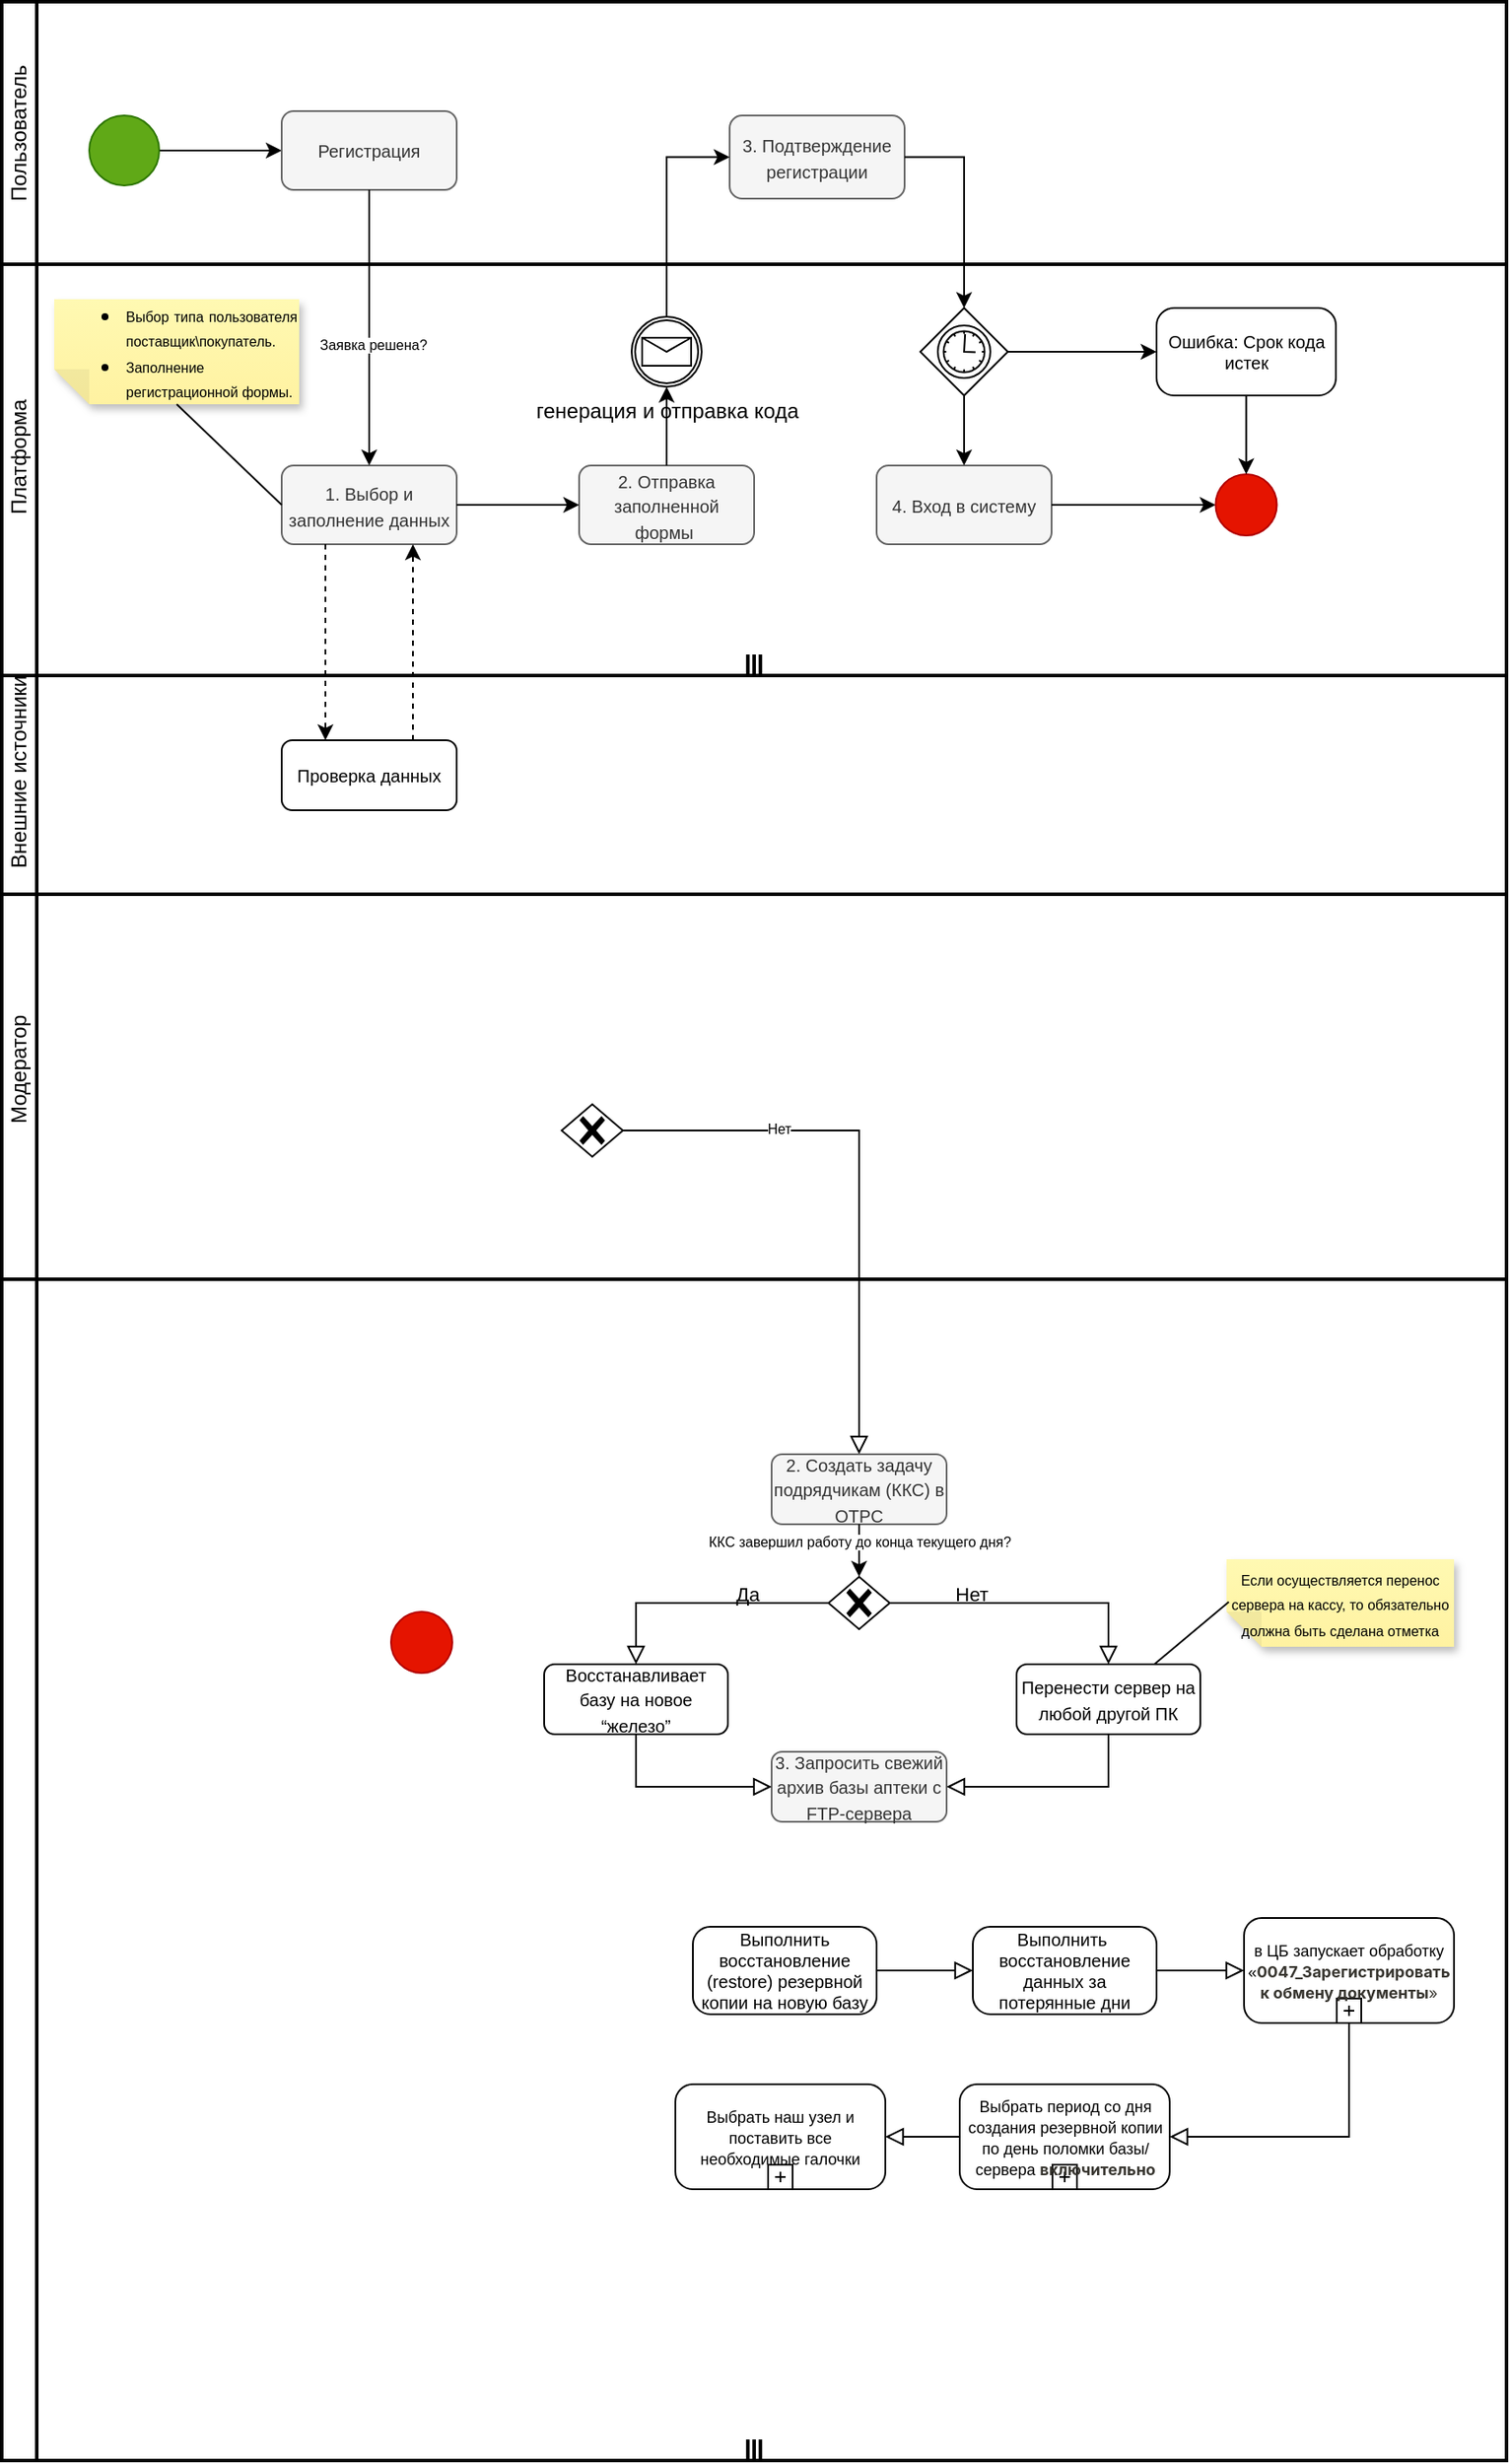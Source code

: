 <mxfile version="21.1.8" type="github" pages="3">
  <diagram id="C5RBs43oDa-KdzZeNtuy" name="Page-1">
    <mxGraphModel dx="5250" dy="2745" grid="1" gridSize="10" guides="1" tooltips="1" connect="1" arrows="1" fold="1" page="1" pageScale="1" pageWidth="827" pageHeight="1169" math="0" shadow="0">
      <root>
        <mxCell id="WIyWlLk6GJQsqaUBKTNV-0" />
        <mxCell id="WIyWlLk6GJQsqaUBKTNV-1" parent="WIyWlLk6GJQsqaUBKTNV-0" />
        <mxCell id="YFnsuhwOAYmH7LEvqakk-93" value="" style="swimlane;html=1;startSize=20;fontStyle=0;collapsible=0;horizontal=0;swimlaneLine=1;swimlaneFillColor=#ffffff;strokeWidth=2;whiteSpace=wrap;" parent="WIyWlLk6GJQsqaUBKTNV-1" vertex="1">
          <mxGeometry x="40" y="40" width="860" height="150" as="geometry" />
        </mxCell>
        <mxCell id="YFnsuhwOAYmH7LEvqakk-94" style="edgeStyle=orthogonalEdgeStyle;rounded=0;orthogonalLoop=1;jettySize=auto;html=1;entryX=0;entryY=0.5;entryDx=0;entryDy=0;" parent="YFnsuhwOAYmH7LEvqakk-93" source="YFnsuhwOAYmH7LEvqakk-95" target="YFnsuhwOAYmH7LEvqakk-96" edge="1">
          <mxGeometry relative="1" as="geometry">
            <mxPoint x="150" y="85" as="targetPoint" />
          </mxGeometry>
        </mxCell>
        <mxCell id="YFnsuhwOAYmH7LEvqakk-95" value="" style="points=[[0.145,0.145,0],[0.5,0,0],[0.855,0.145,0],[1,0.5,0],[0.855,0.855,0],[0.5,1,0],[0.145,0.855,0],[0,0.5,0]];shape=mxgraph.bpmn.event;html=1;verticalLabelPosition=bottom;labelBackgroundColor=#ffffff;verticalAlign=top;align=center;perimeter=ellipsePerimeter;outlineConnect=0;aspect=fixed;outline=standard;symbol=general;fillColor=#60a917;fontColor=#ffffff;strokeColor=#2D7600;" parent="YFnsuhwOAYmH7LEvqakk-93" vertex="1">
          <mxGeometry x="50" y="65" width="40" height="40" as="geometry" />
        </mxCell>
        <mxCell id="YFnsuhwOAYmH7LEvqakk-96" value="&lt;font style=&quot;font-size: 10px;&quot;&gt;Регистрация&lt;/font&gt;" style="rounded=1;whiteSpace=wrap;html=1;fontSize=12;glass=0;strokeWidth=1;shadow=0;fillColor=#f5f5f5;fontColor=#333333;strokeColor=#666666;" parent="YFnsuhwOAYmH7LEvqakk-93" vertex="1">
          <mxGeometry x="160" y="62.5" width="100" height="45" as="geometry" />
        </mxCell>
        <UserObject label="Пользователь" placeholders="1" name="Variable" id="YFnsuhwOAYmH7LEvqakk-187">
          <mxCell style="text;html=1;strokeColor=none;fillColor=none;align=center;verticalAlign=middle;whiteSpace=wrap;overflow=hidden;rotation=-90;" parent="YFnsuhwOAYmH7LEvqakk-93" vertex="1">
            <mxGeometry x="-30" y="65" width="80" height="20" as="geometry" />
          </mxCell>
        </UserObject>
        <mxCell id="YFnsuhwOAYmH7LEvqakk-167" value="&lt;span style=&quot;font-size: 10px;&quot;&gt;3. Подтверждение регистрации&lt;/span&gt;" style="rounded=1;whiteSpace=wrap;html=1;fontSize=12;glass=0;strokeWidth=1;shadow=0;fillColor=#f5f5f5;fontColor=#333333;strokeColor=#666666;" parent="YFnsuhwOAYmH7LEvqakk-93" vertex="1">
          <mxGeometry x="416" y="65" width="100" height="47.5" as="geometry" />
        </mxCell>
        <mxCell id="YFnsuhwOAYmH7LEvqakk-190" value="" style="swimlane;html=1;startSize=20;fontStyle=0;collapsible=0;horizontal=0;swimlaneLine=1;swimlaneFillColor=#ffffff;strokeWidth=2;whiteSpace=wrap;" parent="WIyWlLk6GJQsqaUBKTNV-1" vertex="1">
          <mxGeometry x="40" y="410" width="860" height="140" as="geometry" />
        </mxCell>
        <mxCell id="YFnsuhwOAYmH7LEvqakk-106" value="&lt;font style=&quot;font-size: 10px;&quot;&gt;Проверка данных&lt;/font&gt;" style="rounded=1;whiteSpace=wrap;html=1;fontSize=12;glass=0;strokeWidth=1;shadow=0;" parent="YFnsuhwOAYmH7LEvqakk-190" vertex="1">
          <mxGeometry x="160" y="52" width="100" height="40" as="geometry" />
        </mxCell>
        <UserObject label="Внешние источники" placeholders="1" name="Variable" id="YFnsuhwOAYmH7LEvqakk-202">
          <mxCell style="text;html=1;strokeColor=none;fillColor=none;align=center;verticalAlign=middle;whiteSpace=wrap;overflow=hidden;rotation=-90;" parent="YFnsuhwOAYmH7LEvqakk-190" vertex="1">
            <mxGeometry x="-55" y="60" width="130" height="20" as="geometry" />
          </mxCell>
        </UserObject>
        <mxCell id="YFnsuhwOAYmH7LEvqakk-97" value="" style="shape=mxgraph.bpmn.swimlane;html=1;startSize=20;horizontal=0;swimlaneLine=1;collapsible=0;fontStyle=0;swimlaneFillColor=#ffffff;strokeWidth=2;isCollection=1;whiteSpace=wrap;" parent="WIyWlLk6GJQsqaUBKTNV-1" vertex="1">
          <mxGeometry x="40" y="190" width="860" height="235" as="geometry" />
        </mxCell>
        <mxCell id="YFnsuhwOAYmH7LEvqakk-98" value="" style="shape=mxgraph.bpmn.swimlane;html=1;startSize=20;horizontal=0;swimlaneLine=1;collapsible=0;fontStyle=0;swimlaneFillColor=#ffffff;strokeWidth=2;isCollection=1;whiteSpace=wrap;" parent="WIyWlLk6GJQsqaUBKTNV-1" vertex="1">
          <mxGeometry x="40" y="770" width="860" height="675" as="geometry" />
        </mxCell>
        <mxCell id="YFnsuhwOAYmH7LEvqakk-201" value="" style="swimlane;html=1;startSize=20;fontStyle=0;collapsible=0;horizontal=0;swimlaneLine=1;swimlaneFillColor=#ffffff;strokeWidth=2;whiteSpace=wrap;" parent="WIyWlLk6GJQsqaUBKTNV-1" vertex="1">
          <mxGeometry x="40" y="550" width="860" height="220" as="geometry" />
        </mxCell>
        <UserObject label="Модератор" placeholders="1" name="Variable" id="YFnsuhwOAYmH7LEvqakk-203">
          <mxCell style="text;html=1;strokeColor=none;fillColor=none;align=center;verticalAlign=middle;whiteSpace=wrap;overflow=hidden;rotation=-90;" parent="YFnsuhwOAYmH7LEvqakk-201" vertex="1">
            <mxGeometry x="-30" y="90" width="80" height="20" as="geometry" />
          </mxCell>
        </UserObject>
        <mxCell id="YFnsuhwOAYmH7LEvqakk-110" value="" style="points=[[0.25,0.25,0],[0.5,0,0],[0.75,0.25,0],[1,0.5,0],[0.75,0.75,0],[0.5,1,0],[0.25,0.75,0],[0,0.5,0]];shape=mxgraph.bpmn.gateway2;html=1;verticalLabelPosition=bottom;labelBackgroundColor=#ffffff;verticalAlign=top;align=center;perimeter=rhombusPerimeter;outlineConnect=0;outline=none;symbol=none;gwType=exclusive;" parent="YFnsuhwOAYmH7LEvqakk-201" vertex="1">
          <mxGeometry x="320" y="120" width="35" height="30" as="geometry" />
        </mxCell>
        <mxCell id="YFnsuhwOAYmH7LEvqakk-99" value="&lt;span style=&quot;font-size: 10px;&quot;&gt;1. Выбор и заполнение данных&lt;/span&gt;" style="rounded=1;whiteSpace=wrap;html=1;fontSize=12;glass=0;strokeWidth=1;shadow=0;fillColor=#f5f5f5;fontColor=#333333;strokeColor=#666666;" parent="WIyWlLk6GJQsqaUBKTNV-1" vertex="1">
          <mxGeometry x="200" y="305" width="100" height="45" as="geometry" />
        </mxCell>
        <mxCell id="YFnsuhwOAYmH7LEvqakk-100" value="" style="rounded=0;html=1;jettySize=auto;orthogonalLoop=1;fontSize=11;endArrow=block;endFill=0;endSize=8;strokeWidth=1;shadow=0;labelBackgroundColor=none;edgeStyle=orthogonalEdgeStyle;exitX=1;exitY=0.5;exitDx=0;exitDy=0;exitPerimeter=0;entryX=0.5;entryY=0;entryDx=0;entryDy=0;" parent="WIyWlLk6GJQsqaUBKTNV-1" source="YFnsuhwOAYmH7LEvqakk-110" target="YFnsuhwOAYmH7LEvqakk-107" edge="1">
          <mxGeometry relative="1" as="geometry" />
        </mxCell>
        <mxCell id="YFnsuhwOAYmH7LEvqakk-101" value="Нет" style="edgeLabel;html=1;align=center;verticalAlign=middle;resizable=0;points=[];fontSize=8;" parent="YFnsuhwOAYmH7LEvqakk-100" vertex="1" connectable="0">
          <mxGeometry x="-0.446" y="1" relative="1" as="geometry">
            <mxPoint as="offset" />
          </mxGeometry>
        </mxCell>
        <mxCell id="YFnsuhwOAYmH7LEvqakk-102" value="&lt;font style=&quot;font-size: 10px;&quot;&gt;Восстанавливает базу на новое “железо”&lt;/font&gt;" style="rounded=1;whiteSpace=wrap;html=1;fontSize=12;glass=0;strokeWidth=1;shadow=0;" parent="WIyWlLk6GJQsqaUBKTNV-1" vertex="1">
          <mxGeometry x="350" y="990" width="105" height="40" as="geometry" />
        </mxCell>
        <mxCell id="YFnsuhwOAYmH7LEvqakk-103" value="Да" style="edgeStyle=orthogonalEdgeStyle;rounded=0;html=1;jettySize=auto;orthogonalLoop=1;fontSize=11;endArrow=block;endFill=0;endSize=8;strokeWidth=1;shadow=0;labelBackgroundColor=none;exitX=0;exitY=0.5;exitDx=0;exitDy=0;exitPerimeter=0;entryX=0.5;entryY=0;entryDx=0;entryDy=0;" parent="WIyWlLk6GJQsqaUBKTNV-1" source="YFnsuhwOAYmH7LEvqakk-116" target="YFnsuhwOAYmH7LEvqakk-102" edge="1">
          <mxGeometry x="-0.357" y="-5" relative="1" as="geometry">
            <mxPoint as="offset" />
          </mxGeometry>
        </mxCell>
        <mxCell id="YFnsuhwOAYmH7LEvqakk-107" value="&lt;font style=&quot;font-size: 10px;&quot;&gt;2. Создать задачу подрядчикам (ККС) в ОТРС&lt;/font&gt;" style="rounded=1;whiteSpace=wrap;html=1;fontSize=12;glass=0;strokeWidth=1;shadow=0;fillColor=#f5f5f5;fontColor=#333333;strokeColor=#666666;" parent="WIyWlLk6GJQsqaUBKTNV-1" vertex="1">
          <mxGeometry x="480" y="870" width="100" height="40" as="geometry" />
        </mxCell>
        <mxCell id="YFnsuhwOAYmH7LEvqakk-111" value="&lt;div style=&quot;text-align: justify;&quot;&gt;&lt;ul&gt;&lt;li&gt;&lt;span style=&quot;background-color: initial;&quot;&gt;&lt;font style=&quot;font-size: 8px;&quot;&gt;Выбор типа пользователя поставщик\покупатель.&lt;/font&gt;&lt;/span&gt;&lt;/li&gt;&lt;li&gt;&lt;span style=&quot;background-color: initial;&quot;&gt;&lt;font style=&quot;font-size: 8px;&quot;&gt;Заполнение регистрационной формы.&lt;/font&gt;&lt;/span&gt;&lt;/li&gt;&lt;/ul&gt;&lt;/div&gt;" style="shape=note;whiteSpace=wrap;html=1;backgroundOutline=1;fontColor=#000000;darkOpacity=0.05;fillColor=#FFF9B2;strokeColor=none;fillStyle=solid;direction=west;gradientDirection=north;gradientColor=#FFF2A1;shadow=1;size=20;pointerEvents=1;" parent="WIyWlLk6GJQsqaUBKTNV-1" vertex="1">
          <mxGeometry x="70" y="210" width="140" height="60" as="geometry" />
        </mxCell>
        <mxCell id="YFnsuhwOAYmH7LEvqakk-112" value="" style="endArrow=none;html=1;rounded=0;fontSize=8;entryX=0;entryY=0;entryDx=70;entryDy=0;entryPerimeter=0;exitX=0;exitY=0.5;exitDx=0;exitDy=0;" parent="WIyWlLk6GJQsqaUBKTNV-1" source="YFnsuhwOAYmH7LEvqakk-99" target="YFnsuhwOAYmH7LEvqakk-111" edge="1">
          <mxGeometry width="50" height="50" relative="1" as="geometry">
            <mxPoint x="340" y="370" as="sourcePoint" />
            <mxPoint x="390" y="320" as="targetPoint" />
            <Array as="points" />
          </mxGeometry>
        </mxCell>
        <mxCell id="YFnsuhwOAYmH7LEvqakk-113" value="" style="points=[[0.145,0.145,0],[0.5,0,0],[0.855,0.145,0],[1,0.5,0],[0.855,0.855,0],[0.5,1,0],[0.145,0.855,0],[0,0.5,0]];shape=mxgraph.bpmn.event;html=1;verticalLabelPosition=bottom;labelBackgroundColor=#ffffff;verticalAlign=top;align=center;perimeter=ellipsePerimeter;outlineConnect=0;aspect=fixed;outline=standard;symbol=general;fillColor=#e51400;fontColor=#ffffff;strokeColor=#B20000;" parent="WIyWlLk6GJQsqaUBKTNV-1" vertex="1">
          <mxGeometry x="262.5" y="960" width="35" height="35" as="geometry" />
        </mxCell>
        <mxCell id="YFnsuhwOAYmH7LEvqakk-116" value="" style="points=[[0.25,0.25,0],[0.5,0,0],[0.75,0.25,0],[1,0.5,0],[0.75,0.75,0],[0.5,1,0],[0.25,0.75,0],[0,0.5,0]];shape=mxgraph.bpmn.gateway2;html=1;verticalLabelPosition=bottom;labelBackgroundColor=#ffffff;verticalAlign=top;align=center;perimeter=rhombusPerimeter;outlineConnect=0;outline=none;symbol=none;gwType=exclusive;" parent="WIyWlLk6GJQsqaUBKTNV-1" vertex="1">
          <mxGeometry x="512.5" y="940" width="35" height="30" as="geometry" />
        </mxCell>
        <mxCell id="YFnsuhwOAYmH7LEvqakk-117" value="" style="edgeStyle=orthogonalEdgeStyle;rounded=0;orthogonalLoop=1;jettySize=auto;html=1;fontSize=8;entryX=0.5;entryY=0;entryDx=0;entryDy=0;entryPerimeter=0;exitX=0.5;exitY=1;exitDx=0;exitDy=0;" parent="WIyWlLk6GJQsqaUBKTNV-1" source="YFnsuhwOAYmH7LEvqakk-107" target="YFnsuhwOAYmH7LEvqakk-116" edge="1">
          <mxGeometry relative="1" as="geometry">
            <mxPoint x="420" y="830" as="sourcePoint" />
            <mxPoint x="420" y="870" as="targetPoint" />
            <Array as="points" />
          </mxGeometry>
        </mxCell>
        <mxCell id="YFnsuhwOAYmH7LEvqakk-118" value="ККС&amp;nbsp;завершил работу до конца текущего дня?" style="edgeLabel;html=1;align=center;verticalAlign=middle;resizable=0;points=[];fontSize=8;" parent="YFnsuhwOAYmH7LEvqakk-117" vertex="1" connectable="0">
          <mxGeometry x="0.139" y="1" relative="1" as="geometry">
            <mxPoint x="-1" y="-7" as="offset" />
          </mxGeometry>
        </mxCell>
        <mxCell id="YFnsuhwOAYmH7LEvqakk-119" value="&lt;font style=&quot;font-size: 10px;&quot;&gt;Перенести сервер на любой другой ПК&lt;/font&gt;" style="rounded=1;whiteSpace=wrap;html=1;fontSize=12;glass=0;strokeWidth=1;shadow=0;" parent="WIyWlLk6GJQsqaUBKTNV-1" vertex="1">
          <mxGeometry x="620" y="990" width="105" height="40" as="geometry" />
        </mxCell>
        <mxCell id="YFnsuhwOAYmH7LEvqakk-120" value="Нет" style="edgeStyle=orthogonalEdgeStyle;rounded=0;html=1;jettySize=auto;orthogonalLoop=1;fontSize=11;endArrow=block;endFill=0;endSize=8;strokeWidth=1;shadow=0;labelBackgroundColor=none;exitX=1;exitY=0.5;exitDx=0;exitDy=0;exitPerimeter=0;entryX=0.5;entryY=0;entryDx=0;entryDy=0;" parent="WIyWlLk6GJQsqaUBKTNV-1" source="YFnsuhwOAYmH7LEvqakk-116" target="YFnsuhwOAYmH7LEvqakk-119" edge="1">
          <mxGeometry x="-0.428" y="5" relative="1" as="geometry">
            <mxPoint as="offset" />
            <mxPoint x="535" y="1035" as="sourcePoint" />
            <mxPoint x="413" y="1060" as="targetPoint" />
          </mxGeometry>
        </mxCell>
        <mxCell id="YFnsuhwOAYmH7LEvqakk-121" value="&lt;font style=&quot;font-size: 8px;&quot;&gt;Если осуществляется перенос сервера на кассу, то обязательно должна быть сделана отметка&lt;/font&gt;&lt;div style=&quot;text-align: justify;&quot;&gt;&lt;/div&gt;" style="shape=note;whiteSpace=wrap;html=1;backgroundOutline=1;fontColor=#000000;darkOpacity=0.05;fillColor=#FFF9B2;strokeColor=none;fillStyle=solid;direction=west;gradientDirection=north;gradientColor=#FFF2A1;shadow=1;size=20;pointerEvents=1;" parent="WIyWlLk6GJQsqaUBKTNV-1" vertex="1">
          <mxGeometry x="740" y="930" width="130" height="50" as="geometry" />
        </mxCell>
        <mxCell id="YFnsuhwOAYmH7LEvqakk-122" value="" style="endArrow=none;html=1;rounded=0;fontSize=8;exitX=0.75;exitY=0;exitDx=0;exitDy=0;entryX=0.99;entryY=0.512;entryDx=0;entryDy=0;entryPerimeter=0;" parent="WIyWlLk6GJQsqaUBKTNV-1" source="YFnsuhwOAYmH7LEvqakk-119" target="YFnsuhwOAYmH7LEvqakk-121" edge="1">
          <mxGeometry width="50" height="50" relative="1" as="geometry">
            <mxPoint x="735" y="1015" as="sourcePoint" />
            <mxPoint x="760" y="970" as="targetPoint" />
            <Array as="points" />
          </mxGeometry>
        </mxCell>
        <mxCell id="YFnsuhwOAYmH7LEvqakk-124" value="&lt;font style=&quot;font-size: 10px;&quot;&gt;&lt;font style=&quot;&quot;&gt;3. Запросить&amp;nbsp;&lt;/font&gt;свежий архив базы аптеки с FTP-сервера&lt;/font&gt;" style="rounded=1;whiteSpace=wrap;html=1;fontSize=12;glass=0;strokeWidth=1;shadow=0;fillColor=#f5f5f5;fontColor=#333333;strokeColor=#666666;" parent="WIyWlLk6GJQsqaUBKTNV-1" vertex="1">
          <mxGeometry x="480" y="1040" width="100" height="40" as="geometry" />
        </mxCell>
        <mxCell id="YFnsuhwOAYmH7LEvqakk-126" value="" style="edgeStyle=orthogonalEdgeStyle;rounded=0;html=1;jettySize=auto;orthogonalLoop=1;fontSize=11;endArrow=block;endFill=0;endSize=8;strokeWidth=1;shadow=0;labelBackgroundColor=none;exitX=0.5;exitY=1;exitDx=0;exitDy=0;entryX=0;entryY=0.5;entryDx=0;entryDy=0;" parent="WIyWlLk6GJQsqaUBKTNV-1" source="YFnsuhwOAYmH7LEvqakk-102" target="YFnsuhwOAYmH7LEvqakk-124" edge="1">
          <mxGeometry x="-0.303" y="-10" relative="1" as="geometry">
            <mxPoint as="offset" />
            <mxPoint x="515" y="975" as="sourcePoint" />
            <mxPoint x="413" y="1000" as="targetPoint" />
          </mxGeometry>
        </mxCell>
        <mxCell id="YFnsuhwOAYmH7LEvqakk-127" value="" style="edgeStyle=orthogonalEdgeStyle;rounded=0;html=1;jettySize=auto;orthogonalLoop=1;fontSize=11;endArrow=block;endFill=0;endSize=8;strokeWidth=1;shadow=0;labelBackgroundColor=none;exitX=0.5;exitY=1;exitDx=0;exitDy=0;entryX=1;entryY=0.5;entryDx=0;entryDy=0;" parent="WIyWlLk6GJQsqaUBKTNV-1" source="YFnsuhwOAYmH7LEvqakk-119" target="YFnsuhwOAYmH7LEvqakk-124" edge="1">
          <mxGeometry x="-0.303" y="-10" relative="1" as="geometry">
            <mxPoint as="offset" />
            <mxPoint x="413" y="1040" as="sourcePoint" />
            <mxPoint x="490" y="1070" as="targetPoint" />
          </mxGeometry>
        </mxCell>
        <mxCell id="YFnsuhwOAYmH7LEvqakk-171" value="&lt;font style=&quot;font-size: 10px;&quot;&gt;Выполнить восстановление (restore) резервной копии на новую базу&lt;/font&gt;" style="points=[[0.25,0,0],[0.5,0,0],[0.75,0,0],[1,0.25,0],[1,0.5,0],[1,0.75,0],[0.75,1,0],[0.5,1,0],[0.25,1,0],[0,0.75,0],[0,0.5,0],[0,0.25,0]];shape=mxgraph.bpmn.task;whiteSpace=wrap;rectStyle=rounded;size=10;html=1;taskMarker=abstract;fontSize=10;" parent="WIyWlLk6GJQsqaUBKTNV-1" vertex="1">
          <mxGeometry x="435" y="1140" width="105" height="50" as="geometry" />
        </mxCell>
        <mxCell id="YFnsuhwOAYmH7LEvqakk-173" value="&lt;font style=&quot;font-size: 10px;&quot;&gt;Выполнить&amp;nbsp;&lt;/font&gt; восстановление данных за потерянные дни" style="points=[[0.25,0,0],[0.5,0,0],[0.75,0,0],[1,0.25,0],[1,0.5,0],[1,0.75,0],[0.75,1,0],[0.5,1,0],[0.25,1,0],[0,0.75,0],[0,0.5,0],[0,0.25,0]];shape=mxgraph.bpmn.task;whiteSpace=wrap;rectStyle=rounded;size=10;html=1;taskMarker=abstract;fontSize=10;" parent="WIyWlLk6GJQsqaUBKTNV-1" vertex="1">
          <mxGeometry x="595" y="1140" width="105" height="50" as="geometry" />
        </mxCell>
        <mxCell id="YFnsuhwOAYmH7LEvqakk-174" value="" style="edgeStyle=orthogonalEdgeStyle;rounded=0;html=1;jettySize=auto;orthogonalLoop=1;fontSize=11;endArrow=block;endFill=0;endSize=8;strokeWidth=1;shadow=0;labelBackgroundColor=none;entryX=0;entryY=0.5;entryDx=0;entryDy=0;exitX=1;exitY=0.5;exitDx=0;exitDy=0;entryPerimeter=0;exitPerimeter=0;" parent="WIyWlLk6GJQsqaUBKTNV-1" source="YFnsuhwOAYmH7LEvqakk-171" target="YFnsuhwOAYmH7LEvqakk-173" edge="1">
          <mxGeometry x="-0.303" y="-10" relative="1" as="geometry">
            <mxPoint as="offset" />
            <mxPoint x="540" y="1165" as="sourcePoint" />
            <mxPoint x="510" y="1160" as="targetPoint" />
          </mxGeometry>
        </mxCell>
        <mxCell id="YFnsuhwOAYmH7LEvqakk-175" value="&lt;font style=&quot;font-size: 9px;&quot;&gt;в ЦБ запускает обработку «&lt;strong style=&quot;box-sizing: border-box; -webkit-print-color-adjust: exact; color: rgb(55, 53, 47); font-family: ui-sans-serif, -apple-system, BlinkMacSystemFont, &amp;quot;Segoe UI&amp;quot;, Helvetica, &amp;quot;Apple Color Emoji&amp;quot;, Arial, sans-serif, &amp;quot;Segoe UI Emoji&amp;quot;, &amp;quot;Segoe UI Symbol&amp;quot;; text-align: left;&quot;&gt;0047_Зарегистрировать к обмену документы&lt;/strong&gt;&lt;span style=&quot;color: rgb(55, 53, 47); font-family: ui-sans-serif, -apple-system, BlinkMacSystemFont, &amp;quot;Segoe UI&amp;quot;, Helvetica, &amp;quot;Apple Color Emoji&amp;quot;, Arial, sans-serif, &amp;quot;Segoe UI Emoji&amp;quot;, &amp;quot;Segoe UI Symbol&amp;quot;; text-align: left;&quot;&gt;»&lt;/span&gt;&lt;/font&gt;" style="points=[[0.25,0,0],[0.5,0,0],[0.75,0,0],[1,0.25,0],[1,0.5,0],[1,0.75,0],[0.75,1,0],[0.5,1,0],[0.25,1,0],[0,0.75,0],[0,0.5,0],[0,0.25,0]];shape=mxgraph.bpmn.task;whiteSpace=wrap;rectStyle=rounded;size=10;html=1;taskMarker=abstract;isLoopSub=1;fontSize=10;" parent="WIyWlLk6GJQsqaUBKTNV-1" vertex="1">
          <mxGeometry x="750" y="1135" width="120" height="60" as="geometry" />
        </mxCell>
        <mxCell id="YFnsuhwOAYmH7LEvqakk-176" value="&lt;font style=&quot;font-size: 9px;&quot;&gt;Выбрать период со дня создания резервной копии по день поломки базы/сервера &lt;strong style=&quot;box-sizing: border-box; -webkit-print-color-adjust: exact; color: rgb(55, 53, 47); font-family: ui-sans-serif, -apple-system, BlinkMacSystemFont, &amp;quot;Segoe UI&amp;quot;, Helvetica, &amp;quot;Apple Color Emoji&amp;quot;, Arial, sans-serif, &amp;quot;Segoe UI Emoji&amp;quot;, &amp;quot;Segoe UI Symbol&amp;quot;; text-align: left;&quot;&gt;включительно&lt;/strong&gt;&lt;/font&gt;" style="points=[[0.25,0,0],[0.5,0,0],[0.75,0,0],[1,0.25,0],[1,0.5,0],[1,0.75,0],[0.75,1,0],[0.5,1,0],[0.25,1,0],[0,0.75,0],[0,0.5,0],[0,0.25,0]];shape=mxgraph.bpmn.task;whiteSpace=wrap;rectStyle=rounded;size=10;html=1;taskMarker=abstract;isLoopSub=1;fontSize=10;" parent="WIyWlLk6GJQsqaUBKTNV-1" vertex="1">
          <mxGeometry x="587.5" y="1230" width="120" height="60" as="geometry" />
        </mxCell>
        <mxCell id="YFnsuhwOAYmH7LEvqakk-177" value="&lt;font style=&quot;font-size: 9px;&quot;&gt;Выбрать наш узел и поставить все необходимые галочки&lt;/font&gt;" style="points=[[0.25,0,0],[0.5,0,0],[0.75,0,0],[1,0.25,0],[1,0.5,0],[1,0.75,0],[0.75,1,0],[0.5,1,0],[0.25,1,0],[0,0.75,0],[0,0.5,0],[0,0.25,0]];shape=mxgraph.bpmn.task;whiteSpace=wrap;rectStyle=rounded;size=10;html=1;taskMarker=abstract;isLoopSub=1;fontSize=10;" parent="WIyWlLk6GJQsqaUBKTNV-1" vertex="1">
          <mxGeometry x="425" y="1230" width="120" height="60" as="geometry" />
        </mxCell>
        <mxCell id="YFnsuhwOAYmH7LEvqakk-178" value="" style="edgeStyle=orthogonalEdgeStyle;rounded=0;html=1;jettySize=auto;orthogonalLoop=1;fontSize=11;endArrow=block;endFill=0;endSize=8;strokeWidth=1;shadow=0;labelBackgroundColor=none;entryX=0;entryY=0.5;entryDx=0;entryDy=0;exitX=1;exitY=0.5;exitDx=0;exitDy=0;entryPerimeter=0;exitPerimeter=0;" parent="WIyWlLk6GJQsqaUBKTNV-1" source="YFnsuhwOAYmH7LEvqakk-173" target="YFnsuhwOAYmH7LEvqakk-175" edge="1">
          <mxGeometry x="-0.303" y="-10" relative="1" as="geometry">
            <mxPoint as="offset" />
            <mxPoint x="550" y="1175" as="sourcePoint" />
            <mxPoint x="605" y="1175" as="targetPoint" />
          </mxGeometry>
        </mxCell>
        <mxCell id="YFnsuhwOAYmH7LEvqakk-179" value="" style="edgeStyle=orthogonalEdgeStyle;rounded=0;html=1;jettySize=auto;orthogonalLoop=1;fontSize=11;endArrow=block;endFill=0;endSize=8;strokeWidth=1;shadow=0;labelBackgroundColor=none;entryX=1;entryY=0.5;entryDx=0;entryDy=0;exitX=0.5;exitY=1;exitDx=0;exitDy=0;entryPerimeter=0;exitPerimeter=0;" parent="WIyWlLk6GJQsqaUBKTNV-1" source="YFnsuhwOAYmH7LEvqakk-175" target="YFnsuhwOAYmH7LEvqakk-176" edge="1">
          <mxGeometry x="-0.303" y="-10" relative="1" as="geometry">
            <mxPoint as="offset" />
            <mxPoint x="710" y="1175" as="sourcePoint" />
            <mxPoint x="752" y="1080" as="targetPoint" />
          </mxGeometry>
        </mxCell>
        <mxCell id="YFnsuhwOAYmH7LEvqakk-180" value="" style="edgeStyle=orthogonalEdgeStyle;rounded=0;html=1;jettySize=auto;orthogonalLoop=1;fontSize=11;endArrow=block;endFill=0;endSize=8;strokeWidth=1;shadow=0;labelBackgroundColor=none;entryX=1;entryY=0.5;entryDx=0;entryDy=0;entryPerimeter=0;exitX=0;exitY=0.5;exitDx=0;exitDy=0;exitPerimeter=0;" parent="WIyWlLk6GJQsqaUBKTNV-1" source="YFnsuhwOAYmH7LEvqakk-176" target="YFnsuhwOAYmH7LEvqakk-177" edge="1">
          <mxGeometry x="-0.303" y="-10" relative="1" as="geometry">
            <mxPoint as="offset" />
            <mxPoint x="802" y="1190" as="sourcePoint" />
            <mxPoint x="762" y="1090" as="targetPoint" />
          </mxGeometry>
        </mxCell>
        <UserObject label="Платформа" placeholders="1" name="Variable" id="YFnsuhwOAYmH7LEvqakk-188">
          <mxCell style="text;html=1;strokeColor=none;fillColor=none;align=center;verticalAlign=middle;whiteSpace=wrap;overflow=hidden;rotation=-90;" parent="WIyWlLk6GJQsqaUBKTNV-1" vertex="1">
            <mxGeometry x="10" y="290" width="80" height="20" as="geometry" />
          </mxCell>
        </UserObject>
        <mxCell id="YFnsuhwOAYmH7LEvqakk-189" value="&lt;font style=&quot;font-size: 10px;&quot;&gt;2. Отправка заполненной формы&amp;nbsp;&lt;/font&gt;" style="rounded=1;whiteSpace=wrap;html=1;fontSize=12;glass=0;strokeWidth=1;shadow=0;fillColor=#f5f5f5;fontColor=#333333;strokeColor=#666666;" parent="WIyWlLk6GJQsqaUBKTNV-1" vertex="1">
          <mxGeometry x="370" y="305" width="100" height="45" as="geometry" />
        </mxCell>
        <mxCell id="YFnsuhwOAYmH7LEvqakk-114" value="" style="edgeStyle=orthogonalEdgeStyle;rounded=0;orthogonalLoop=1;jettySize=auto;html=1;fontSize=8;exitX=0.25;exitY=1;exitDx=0;exitDy=0;entryX=0.25;entryY=0;entryDx=0;entryDy=0;dashed=1;" parent="WIyWlLk6GJQsqaUBKTNV-1" source="YFnsuhwOAYmH7LEvqakk-99" target="YFnsuhwOAYmH7LEvqakk-106" edge="1">
          <mxGeometry relative="1" as="geometry">
            <mxPoint x="260" y="75" as="sourcePoint" />
            <mxPoint x="260" y="480" as="targetPoint" />
            <Array as="points">
              <mxPoint x="225" y="410" />
              <mxPoint x="225" y="410" />
            </Array>
          </mxGeometry>
        </mxCell>
        <mxCell id="YFnsuhwOAYmH7LEvqakk-193" value="" style="edgeStyle=orthogonalEdgeStyle;rounded=0;orthogonalLoop=1;jettySize=auto;html=1;fontSize=8;exitX=0.5;exitY=1;exitDx=0;exitDy=0;entryX=0.5;entryY=0;entryDx=0;entryDy=0;" parent="WIyWlLk6GJQsqaUBKTNV-1" source="YFnsuhwOAYmH7LEvqakk-96" target="YFnsuhwOAYmH7LEvqakk-99" edge="1">
          <mxGeometry relative="1" as="geometry">
            <mxPoint x="260" y="345" as="sourcePoint" />
            <mxPoint x="260" y="490" as="targetPoint" />
            <Array as="points" />
          </mxGeometry>
        </mxCell>
        <mxCell id="YFnsuhwOAYmH7LEvqakk-194" value="Заявка решена?" style="edgeLabel;html=1;align=center;verticalAlign=middle;resizable=0;points=[];fontSize=8;" parent="YFnsuhwOAYmH7LEvqakk-193" vertex="1" connectable="0">
          <mxGeometry x="0.139" y="1" relative="1" as="geometry">
            <mxPoint x="1" y="-1" as="offset" />
          </mxGeometry>
        </mxCell>
        <mxCell id="YFnsuhwOAYmH7LEvqakk-195" value="" style="edgeStyle=orthogonalEdgeStyle;rounded=0;orthogonalLoop=1;jettySize=auto;html=1;fontSize=8;exitX=1;exitY=0.5;exitDx=0;exitDy=0;entryX=0;entryY=0.5;entryDx=0;entryDy=0;" parent="WIyWlLk6GJQsqaUBKTNV-1" source="YFnsuhwOAYmH7LEvqakk-99" target="YFnsuhwOAYmH7LEvqakk-189" edge="1">
          <mxGeometry relative="1" as="geometry">
            <mxPoint x="270" y="355" as="sourcePoint" />
            <mxPoint x="270" y="500" as="targetPoint" />
            <Array as="points" />
          </mxGeometry>
        </mxCell>
        <mxCell id="YFnsuhwOAYmH7LEvqakk-197" value="" style="edgeStyle=orthogonalEdgeStyle;rounded=0;orthogonalLoop=1;jettySize=auto;html=1;fontSize=8;exitX=0.75;exitY=0;exitDx=0;exitDy=0;entryX=0.75;entryY=1;entryDx=0;entryDy=0;dashed=1;" parent="WIyWlLk6GJQsqaUBKTNV-1" source="YFnsuhwOAYmH7LEvqakk-106" target="YFnsuhwOAYmH7LEvqakk-99" edge="1">
          <mxGeometry relative="1" as="geometry">
            <mxPoint x="280" y="365" as="sourcePoint" />
            <mxPoint x="280" y="510" as="targetPoint" />
            <Array as="points" />
          </mxGeometry>
        </mxCell>
        <mxCell id="YFnsuhwOAYmH7LEvqakk-207" value="генерация и отправка кода" style="points=[[0.145,0.145,0],[0.5,0,0],[0.855,0.145,0],[1,0.5,0],[0.855,0.855,0],[0.5,1,0],[0.145,0.855,0],[0,0.5,0]];shape=mxgraph.bpmn.event;html=1;verticalLabelPosition=bottom;labelBackgroundColor=#ffffff;verticalAlign=top;align=center;perimeter=ellipsePerimeter;outlineConnect=0;aspect=fixed;outline=catching;symbol=message;" parent="WIyWlLk6GJQsqaUBKTNV-1" vertex="1">
          <mxGeometry x="400" y="220" width="40" height="40" as="geometry" />
        </mxCell>
        <mxCell id="YFnsuhwOAYmH7LEvqakk-169" value="" style="edgeStyle=orthogonalEdgeStyle;rounded=0;orthogonalLoop=1;jettySize=auto;html=1;fontSize=10;exitX=1;exitY=0.5;exitDx=0;exitDy=0;" parent="WIyWlLk6GJQsqaUBKTNV-1" source="YFnsuhwOAYmH7LEvqakk-167" target="YFnsuhwOAYmH7LEvqakk-211" edge="1">
          <mxGeometry relative="1" as="geometry">
            <mxPoint x="570.625" y="210" as="targetPoint" />
          </mxGeometry>
        </mxCell>
        <mxCell id="YFnsuhwOAYmH7LEvqakk-209" value="" style="edgeStyle=orthogonalEdgeStyle;rounded=0;orthogonalLoop=1;jettySize=auto;html=1;fontSize=8;exitX=0.5;exitY=0;exitDx=0;exitDy=0;entryX=0.5;entryY=1;entryDx=0;entryDy=0;entryPerimeter=0;" parent="WIyWlLk6GJQsqaUBKTNV-1" source="YFnsuhwOAYmH7LEvqakk-189" target="YFnsuhwOAYmH7LEvqakk-207" edge="1">
          <mxGeometry relative="1" as="geometry">
            <mxPoint x="310" y="323" as="sourcePoint" />
            <mxPoint x="380" y="323" as="targetPoint" />
            <Array as="points" />
          </mxGeometry>
        </mxCell>
        <mxCell id="YFnsuhwOAYmH7LEvqakk-210" value="" style="edgeStyle=orthogonalEdgeStyle;rounded=0;orthogonalLoop=1;jettySize=auto;html=1;fontSize=8;entryX=0;entryY=0.5;entryDx=0;entryDy=0;exitX=0.5;exitY=0;exitDx=0;exitDy=0;exitPerimeter=0;" parent="WIyWlLk6GJQsqaUBKTNV-1" source="YFnsuhwOAYmH7LEvqakk-207" target="YFnsuhwOAYmH7LEvqakk-167" edge="1">
          <mxGeometry relative="1" as="geometry">
            <mxPoint x="320" y="333" as="sourcePoint" />
            <mxPoint x="390" y="333" as="targetPoint" />
            <Array as="points" />
          </mxGeometry>
        </mxCell>
        <mxCell id="YFnsuhwOAYmH7LEvqakk-181" value="&lt;font style=&quot;font-size: 10px;&quot;&gt;4. Вход в систему&lt;/font&gt;" style="rounded=1;whiteSpace=wrap;html=1;fontSize=12;glass=0;strokeWidth=1;shadow=0;fillColor=#f5f5f5;fontColor=#333333;strokeColor=#666666;" parent="WIyWlLk6GJQsqaUBKTNV-1" vertex="1">
          <mxGeometry x="540" y="305" width="100" height="45" as="geometry" />
        </mxCell>
        <mxCell id="YFnsuhwOAYmH7LEvqakk-212" style="edgeStyle=orthogonalEdgeStyle;rounded=0;orthogonalLoop=1;jettySize=auto;html=1;entryX=0.5;entryY=0;entryDx=0;entryDy=0;" parent="WIyWlLk6GJQsqaUBKTNV-1" source="YFnsuhwOAYmH7LEvqakk-211" target="YFnsuhwOAYmH7LEvqakk-181" edge="1">
          <mxGeometry relative="1" as="geometry" />
        </mxCell>
        <mxCell id="YFnsuhwOAYmH7LEvqakk-215" style="edgeStyle=orthogonalEdgeStyle;rounded=0;orthogonalLoop=1;jettySize=auto;html=1;entryX=0;entryY=0.5;entryDx=0;entryDy=0;entryPerimeter=0;" parent="WIyWlLk6GJQsqaUBKTNV-1" source="YFnsuhwOAYmH7LEvqakk-211" target="YFnsuhwOAYmH7LEvqakk-168" edge="1">
          <mxGeometry relative="1" as="geometry" />
        </mxCell>
        <mxCell id="YFnsuhwOAYmH7LEvqakk-211" value="" style="points=[[0.145,0.145,0],[0.5,0,0],[0.855,0.145,0],[1,0.5,0],[0.855,0.855,0],[0.5,1,0],[0.145,0.855,0],[0,0.5,0]];shape=mxgraph.bpmn.gateway2;html=1;verticalLabelPosition=bottom;labelBackgroundColor=#ffffff;verticalAlign=top;align=center;perimeter=rhombusPerimeter;outlineConnect=0;aspect=fixed;outline=standard;symbol=timer;" parent="WIyWlLk6GJQsqaUBKTNV-1" vertex="1">
          <mxGeometry x="565" y="215" width="50" height="50" as="geometry" />
        </mxCell>
        <mxCell id="YFnsuhwOAYmH7LEvqakk-213" style="edgeStyle=orthogonalEdgeStyle;rounded=0;orthogonalLoop=1;jettySize=auto;html=1;exitX=1;exitY=0.5;exitDx=0;exitDy=0;entryX=0;entryY=0.5;entryDx=0;entryDy=0;entryPerimeter=0;" parent="WIyWlLk6GJQsqaUBKTNV-1" source="YFnsuhwOAYmH7LEvqakk-181" target="YFnsuhwOAYmH7LEvqakk-185" edge="1">
          <mxGeometry relative="1" as="geometry" />
        </mxCell>
        <mxCell id="YFnsuhwOAYmH7LEvqakk-185" value="" style="points=[[0.145,0.145,0],[0.5,0,0],[0.855,0.145,0],[1,0.5,0],[0.855,0.855,0],[0.5,1,0],[0.145,0.855,0],[0,0.5,0]];shape=mxgraph.bpmn.event;html=1;verticalLabelPosition=bottom;labelBackgroundColor=#ffffff;verticalAlign=top;align=center;perimeter=ellipsePerimeter;outlineConnect=0;aspect=fixed;outline=standard;symbol=general;fillColor=#e51400;fontColor=#ffffff;strokeColor=#B20000;" parent="WIyWlLk6GJQsqaUBKTNV-1" vertex="1">
          <mxGeometry x="733.75" y="310" width="35" height="35" as="geometry" />
        </mxCell>
        <mxCell id="YFnsuhwOAYmH7LEvqakk-184" style="edgeStyle=orthogonalEdgeStyle;rounded=0;orthogonalLoop=1;jettySize=auto;html=1;fontSize=10;exitX=0.5;exitY=1;exitDx=0;exitDy=0;exitPerimeter=0;" parent="WIyWlLk6GJQsqaUBKTNV-1" source="YFnsuhwOAYmH7LEvqakk-168" target="YFnsuhwOAYmH7LEvqakk-185" edge="1">
          <mxGeometry relative="1" as="geometry">
            <mxPoint x="700" y="290" as="sourcePoint" />
          </mxGeometry>
        </mxCell>
        <mxCell id="YFnsuhwOAYmH7LEvqakk-168" value="Ошибка: Срок кода истек" style="points=[[0.25,0,0],[0.5,0,0],[0.75,0,0],[1,0.25,0],[1,0.5,0],[1,0.75,0],[0.75,1,0],[0.5,1,0],[0.25,1,0],[0,0.75,0],[0,0.5,0],[0,0.25,0]];shape=mxgraph.bpmn.task;whiteSpace=wrap;rectStyle=rounded;size=10;html=1;taskMarker=abstract;fontSize=10;" parent="WIyWlLk6GJQsqaUBKTNV-1" vertex="1">
          <mxGeometry x="700" y="215" width="102.5" height="50" as="geometry" />
        </mxCell>
      </root>
    </mxGraphModel>
  </diagram>
  <diagram id="7d8w2Yc1UeevmGjJf6YJ" name="Страница 2">
    <mxGraphModel dx="-654" dy="523" grid="1" gridSize="10" guides="1" tooltips="1" connect="1" arrows="1" fold="1" page="1" pageScale="1" pageWidth="827" pageHeight="1169" math="0" shadow="0">
      <root>
        <mxCell id="0" />
        <mxCell id="1" parent="0" />
        <mxCell id="RZlxi_Dk2MY7NXMKiJeB-1" value="" style="swimlane;html=1;startSize=20;fontStyle=0;collapsible=0;horizontal=0;swimlaneLine=1;swimlaneFillColor=#ffffff;strokeWidth=2;whiteSpace=wrap;" vertex="1" parent="1">
          <mxGeometry x="1680" y="80" width="1150" height="590" as="geometry" />
        </mxCell>
        <mxCell id="RZlxi_Dk2MY7NXMKiJeB-2" style="edgeStyle=orthogonalEdgeStyle;rounded=0;orthogonalLoop=1;jettySize=auto;html=1;entryX=0;entryY=0.5;entryDx=0;entryDy=0;" edge="1" parent="RZlxi_Dk2MY7NXMKiJeB-1" source="RZlxi_Dk2MY7NXMKiJeB-3" target="RZlxi_Dk2MY7NXMKiJeB-4">
          <mxGeometry relative="1" as="geometry">
            <mxPoint x="140" y="160" as="targetPoint" />
          </mxGeometry>
        </mxCell>
        <mxCell id="RZlxi_Dk2MY7NXMKiJeB-3" value="" style="points=[[0.145,0.145,0],[0.5,0,0],[0.855,0.145,0],[1,0.5,0],[0.855,0.855,0],[0.5,1,0],[0.145,0.855,0],[0,0.5,0]];shape=mxgraph.bpmn.event;html=1;verticalLabelPosition=bottom;labelBackgroundColor=#ffffff;verticalAlign=top;align=center;perimeter=ellipsePerimeter;outlineConnect=0;aspect=fixed;outline=standard;symbol=general;fillColor=#60a917;fontColor=#ffffff;strokeColor=#2D7600;" vertex="1" parent="RZlxi_Dk2MY7NXMKiJeB-1">
          <mxGeometry x="40" y="140" width="40" height="40" as="geometry" />
        </mxCell>
        <mxCell id="RZlxi_Dk2MY7NXMKiJeB-4" value="&lt;font style=&quot;font-size: 10px;&quot;&gt;1. Резерв стола&lt;/font&gt;" style="rounded=1;whiteSpace=wrap;html=1;fontSize=12;glass=0;strokeWidth=1;shadow=0;fillColor=#f5f5f5;fontColor=#333333;strokeColor=#666666;" vertex="1" parent="RZlxi_Dk2MY7NXMKiJeB-1">
          <mxGeometry x="120" y="137.5" width="80" height="45" as="geometry" />
        </mxCell>
        <UserObject label="Этап 1" placeholders="1" name="Variable" id="RZlxi_Dk2MY7NXMKiJeB-5">
          <mxCell style="text;html=1;strokeColor=none;fillColor=none;align=center;verticalAlign=middle;whiteSpace=wrap;overflow=hidden;rotation=-90;" vertex="1" parent="RZlxi_Dk2MY7NXMKiJeB-1">
            <mxGeometry x="-30" y="180" width="80" height="20" as="geometry" />
          </mxCell>
        </UserObject>
        <mxCell id="RZlxi_Dk2MY7NXMKiJeB-104" style="edgeStyle=orthogonalEdgeStyle;rounded=0;orthogonalLoop=1;jettySize=auto;html=1;" edge="1" parent="RZlxi_Dk2MY7NXMKiJeB-1" source="RZlxi_Dk2MY7NXMKiJeB-74" target="RZlxi_Dk2MY7NXMKiJeB-83">
          <mxGeometry relative="1" as="geometry" />
        </mxCell>
        <mxCell id="RZlxi_Dk2MY7NXMKiJeB-74" value="&lt;font style=&quot;font-size: 10px;&quot;&gt;Проверить доступные места&lt;/font&gt;" style="rounded=1;whiteSpace=wrap;html=1;fontSize=12;glass=0;strokeWidth=1;shadow=0;" vertex="1" parent="RZlxi_Dk2MY7NXMKiJeB-1">
          <mxGeometry x="310" y="140" width="70" height="40" as="geometry" />
        </mxCell>
        <mxCell id="RZlxi_Dk2MY7NXMKiJeB-101" style="edgeStyle=orthogonalEdgeStyle;rounded=0;orthogonalLoop=1;jettySize=auto;html=1;entryX=0;entryY=0.5;entryDx=0;entryDy=0;exitX=0.5;exitY=1;exitDx=0;exitDy=0;exitPerimeter=0;" edge="1" parent="RZlxi_Dk2MY7NXMKiJeB-1" source="RZlxi_Dk2MY7NXMKiJeB-76" target="RZlxi_Dk2MY7NXMKiJeB-100">
          <mxGeometry relative="1" as="geometry" />
        </mxCell>
        <mxCell id="RZlxi_Dk2MY7NXMKiJeB-108" value="Вынос" style="edgeLabel;html=1;align=center;verticalAlign=middle;resizable=0;points=[];" vertex="1" connectable="0" parent="RZlxi_Dk2MY7NXMKiJeB-101">
          <mxGeometry x="0.302" y="-3" relative="1" as="geometry">
            <mxPoint x="14" y="-3" as="offset" />
          </mxGeometry>
        </mxCell>
        <mxCell id="RZlxi_Dk2MY7NXMKiJeB-102" value="Нет" style="edgeStyle=orthogonalEdgeStyle;rounded=0;orthogonalLoop=1;jettySize=auto;html=1;entryX=0;entryY=0.5;entryDx=0;entryDy=0;" edge="1" parent="RZlxi_Dk2MY7NXMKiJeB-1" source="RZlxi_Dk2MY7NXMKiJeB-76" target="RZlxi_Dk2MY7NXMKiJeB-74">
          <mxGeometry x="-0.333" relative="1" as="geometry">
            <mxPoint as="offset" />
          </mxGeometry>
        </mxCell>
        <mxCell id="RZlxi_Dk2MY7NXMKiJeB-103" style="edgeStyle=orthogonalEdgeStyle;rounded=0;orthogonalLoop=1;jettySize=auto;html=1;entryX=0;entryY=0.5;entryDx=0;entryDy=0;exitX=0.5;exitY=0;exitDx=0;exitDy=0;exitPerimeter=0;" edge="1" parent="RZlxi_Dk2MY7NXMKiJeB-1" source="RZlxi_Dk2MY7NXMKiJeB-76" target="RZlxi_Dk2MY7NXMKiJeB-79">
          <mxGeometry relative="1" as="geometry" />
        </mxCell>
        <mxCell id="RZlxi_Dk2MY7NXMKiJeB-107" value="Да" style="edgeLabel;html=1;align=center;verticalAlign=middle;resizable=0;points=[];" vertex="1" connectable="0" parent="RZlxi_Dk2MY7NXMKiJeB-103">
          <mxGeometry x="0.315" y="1" relative="1" as="geometry">
            <mxPoint x="11" y="1" as="offset" />
          </mxGeometry>
        </mxCell>
        <mxCell id="RZlxi_Dk2MY7NXMKiJeB-76" value="" style="points=[[0.25,0.25,0],[0.5,0,0],[0.75,0.25,0],[1,0.5,0],[0.75,0.75,0],[0.5,1,0],[0.25,0.75,0],[0,0.5,0]];shape=mxgraph.bpmn.gateway2;html=1;verticalLabelPosition=bottom;labelBackgroundColor=#ffffff;verticalAlign=top;align=center;perimeter=rhombusPerimeter;outlineConnect=0;outline=none;symbol=none;gwType=exclusive;" vertex="1" parent="RZlxi_Dk2MY7NXMKiJeB-1">
          <mxGeometry x="230" y="145" width="35" height="30" as="geometry" />
        </mxCell>
        <mxCell id="RZlxi_Dk2MY7NXMKiJeB-77" value="" style="edgeStyle=orthogonalEdgeStyle;rounded=0;orthogonalLoop=1;jettySize=auto;html=1;fontSize=8;entryX=0;entryY=0.5;entryDx=0;entryDy=0;entryPerimeter=0;exitX=1;exitY=0.5;exitDx=0;exitDy=0;" edge="1" parent="RZlxi_Dk2MY7NXMKiJeB-1" target="RZlxi_Dk2MY7NXMKiJeB-76" source="RZlxi_Dk2MY7NXMKiJeB-4">
          <mxGeometry relative="1" as="geometry">
            <mxPoint x="380" y="115" as="sourcePoint" />
            <mxPoint x="270" y="75" as="targetPoint" />
            <Array as="points" />
          </mxGeometry>
        </mxCell>
        <mxCell id="RZlxi_Dk2MY7NXMKiJeB-105" style="edgeStyle=orthogonalEdgeStyle;rounded=0;orthogonalLoop=1;jettySize=auto;html=1;entryX=0.5;entryY=0;entryDx=0;entryDy=0;" edge="1" parent="RZlxi_Dk2MY7NXMKiJeB-1" source="RZlxi_Dk2MY7NXMKiJeB-79" target="RZlxi_Dk2MY7NXMKiJeB-83">
          <mxGeometry relative="1" as="geometry" />
        </mxCell>
        <mxCell id="RZlxi_Dk2MY7NXMKiJeB-79" value="&lt;font style=&quot;font-size: 10px;&quot;&gt;Подтвердить&lt;/font&gt;" style="rounded=1;whiteSpace=wrap;html=1;fontSize=12;glass=0;strokeWidth=1;shadow=0;" vertex="1" parent="RZlxi_Dk2MY7NXMKiJeB-1">
          <mxGeometry x="310" y="68" width="70" height="40" as="geometry" />
        </mxCell>
        <mxCell id="RZlxi_Dk2MY7NXMKiJeB-81" value="&lt;font style=&quot;font-size: 8px;&quot;&gt;Формат заведения: кафе-ресторан, вместимость зала до 100 человек, в зале свободная посадка.&lt;/font&gt;&lt;div style=&quot;text-align: justify;&quot;&gt;&lt;/div&gt;" style="shape=note;whiteSpace=wrap;html=1;backgroundOutline=1;fontColor=#000000;darkOpacity=0.05;fillColor=#FFF9B2;strokeColor=none;fillStyle=solid;direction=west;gradientDirection=north;gradientColor=#FFF2A1;shadow=1;size=20;pointerEvents=1;" vertex="1" parent="RZlxi_Dk2MY7NXMKiJeB-1">
          <mxGeometry x="170" y="18" width="130" height="50" as="geometry" />
        </mxCell>
        <mxCell id="RZlxi_Dk2MY7NXMKiJeB-82" value="" style="endArrow=none;html=1;rounded=0;fontSize=8;entryX=0.99;entryY=0.512;entryDx=0;entryDy=0;entryPerimeter=0;" edge="1" parent="RZlxi_Dk2MY7NXMKiJeB-1" source="RZlxi_Dk2MY7NXMKiJeB-4" target="RZlxi_Dk2MY7NXMKiJeB-81">
          <mxGeometry width="50" height="50" relative="1" as="geometry">
            <mxPoint x="585" y="220" as="sourcePoint" />
            <mxPoint x="610" y="175" as="targetPoint" />
            <Array as="points" />
          </mxGeometry>
        </mxCell>
        <mxCell id="RZlxi_Dk2MY7NXMKiJeB-88" style="edgeStyle=orthogonalEdgeStyle;rounded=0;orthogonalLoop=1;jettySize=auto;html=1;entryX=0;entryY=0.5;entryDx=0;entryDy=0;entryPerimeter=0;" edge="1" parent="RZlxi_Dk2MY7NXMKiJeB-1" source="RZlxi_Dk2MY7NXMKiJeB-83" target="RZlxi_Dk2MY7NXMKiJeB-90">
          <mxGeometry relative="1" as="geometry" />
        </mxCell>
        <mxCell id="RZlxi_Dk2MY7NXMKiJeB-83" value="&lt;font style=&quot;font-size: 10px;&quot;&gt;&lt;font style=&quot;&quot;&gt;2. Заказ через&lt;/font&gt;&lt;/font&gt;" style="rounded=1;whiteSpace=wrap;html=1;fontSize=12;glass=0;strokeWidth=1;shadow=0;fillColor=#f5f5f5;fontColor=#333333;strokeColor=#666666;" vertex="1" parent="RZlxi_Dk2MY7NXMKiJeB-1">
          <mxGeometry x="420" y="140" width="80" height="40" as="geometry" />
        </mxCell>
        <mxCell id="RZlxi_Dk2MY7NXMKiJeB-92" style="edgeStyle=orthogonalEdgeStyle;rounded=0;orthogonalLoop=1;jettySize=auto;html=1;entryX=0;entryY=0.5;entryDx=0;entryDy=0;exitX=0.5;exitY=0;exitDx=0;exitDy=0;exitPerimeter=0;" edge="1" parent="RZlxi_Dk2MY7NXMKiJeB-1" source="RZlxi_Dk2MY7NXMKiJeB-90" target="RZlxi_Dk2MY7NXMKiJeB-91">
          <mxGeometry relative="1" as="geometry" />
        </mxCell>
        <mxCell id="RZlxi_Dk2MY7NXMKiJeB-94" style="edgeStyle=orthogonalEdgeStyle;rounded=0;orthogonalLoop=1;jettySize=auto;html=1;entryX=0;entryY=0.5;entryDx=0;entryDy=0;exitX=0.5;exitY=1;exitDx=0;exitDy=0;exitPerimeter=0;" edge="1" parent="RZlxi_Dk2MY7NXMKiJeB-1" source="RZlxi_Dk2MY7NXMKiJeB-90" target="RZlxi_Dk2MY7NXMKiJeB-93">
          <mxGeometry relative="1" as="geometry" />
        </mxCell>
        <mxCell id="RZlxi_Dk2MY7NXMKiJeB-90" value="" style="points=[[0.25,0.25,0],[0.5,0,0],[0.75,0.25,0],[1,0.5,0],[0.75,0.75,0],[0.5,1,0],[0.25,0.75,0],[0,0.5,0]];shape=mxgraph.bpmn.gateway2;html=1;verticalLabelPosition=bottom;labelBackgroundColor=#ffffff;verticalAlign=top;align=center;perimeter=rhombusPerimeter;outlineConnect=0;outline=none;symbol=none;gwType=exclusive;" vertex="1" parent="RZlxi_Dk2MY7NXMKiJeB-1">
          <mxGeometry x="540" y="145" width="35" height="30" as="geometry" />
        </mxCell>
        <mxCell id="RZlxi_Dk2MY7NXMKiJeB-96" style="edgeStyle=orthogonalEdgeStyle;rounded=0;orthogonalLoop=1;jettySize=auto;html=1;entryX=0.5;entryY=0;entryDx=0;entryDy=0;" edge="1" parent="RZlxi_Dk2MY7NXMKiJeB-1" source="RZlxi_Dk2MY7NXMKiJeB-91" target="RZlxi_Dk2MY7NXMKiJeB-95">
          <mxGeometry relative="1" as="geometry" />
        </mxCell>
        <mxCell id="RZlxi_Dk2MY7NXMKiJeB-91" value="&lt;font style=&quot;font-size: 10px;&quot;&gt;Терминал самообслуживания&lt;/font&gt;" style="rounded=1;whiteSpace=wrap;html=1;fontSize=12;glass=0;strokeWidth=1;shadow=0;" vertex="1" parent="RZlxi_Dk2MY7NXMKiJeB-1">
          <mxGeometry x="600" y="68" width="90" height="40" as="geometry" />
        </mxCell>
        <mxCell id="RZlxi_Dk2MY7NXMKiJeB-97" style="edgeStyle=orthogonalEdgeStyle;rounded=0;orthogonalLoop=1;jettySize=auto;html=1;" edge="1" parent="RZlxi_Dk2MY7NXMKiJeB-1" source="RZlxi_Dk2MY7NXMKiJeB-93" target="RZlxi_Dk2MY7NXMKiJeB-95">
          <mxGeometry relative="1" as="geometry" />
        </mxCell>
        <mxCell id="RZlxi_Dk2MY7NXMKiJeB-93" value="&lt;font style=&quot;font-size: 10px;&quot;&gt;Касса&lt;/font&gt;" style="rounded=1;whiteSpace=wrap;html=1;fontSize=12;glass=0;strokeWidth=1;shadow=0;" vertex="1" parent="RZlxi_Dk2MY7NXMKiJeB-1">
          <mxGeometry x="600" y="210" width="90" height="40" as="geometry" />
        </mxCell>
        <mxCell id="RZlxi_Dk2MY7NXMKiJeB-99" style="edgeStyle=orthogonalEdgeStyle;rounded=0;orthogonalLoop=1;jettySize=auto;html=1;" edge="1" parent="RZlxi_Dk2MY7NXMKiJeB-1" source="RZlxi_Dk2MY7NXMKiJeB-95" target="RZlxi_Dk2MY7NXMKiJeB-98">
          <mxGeometry relative="1" as="geometry" />
        </mxCell>
        <mxCell id="RZlxi_Dk2MY7NXMKiJeB-95" value="&lt;span style=&quot;font-size: 10px;&quot;&gt;3. Показ меню&lt;/span&gt;" style="rounded=1;whiteSpace=wrap;html=1;fontSize=12;glass=0;strokeWidth=1;shadow=0;fillColor=#f5f5f5;fontColor=#333333;strokeColor=#666666;" vertex="1" parent="RZlxi_Dk2MY7NXMKiJeB-1">
          <mxGeometry x="695" y="145" width="80" height="40" as="geometry" />
        </mxCell>
        <mxCell id="RZlxi_Dk2MY7NXMKiJeB-110" style="edgeStyle=orthogonalEdgeStyle;rounded=0;orthogonalLoop=1;jettySize=auto;html=1;entryX=0.5;entryY=0;entryDx=0;entryDy=0;entryPerimeter=0;exitX=0.5;exitY=1;exitDx=0;exitDy=0;" edge="1" parent="RZlxi_Dk2MY7NXMKiJeB-1" source="RZlxi_Dk2MY7NXMKiJeB-111" target="RZlxi_Dk2MY7NXMKiJeB-109">
          <mxGeometry relative="1" as="geometry" />
        </mxCell>
        <mxCell id="RZlxi_Dk2MY7NXMKiJeB-112" style="edgeStyle=orthogonalEdgeStyle;rounded=0;orthogonalLoop=1;jettySize=auto;html=1;entryX=0.5;entryY=0;entryDx=0;entryDy=0;" edge="1" parent="RZlxi_Dk2MY7NXMKiJeB-1" source="RZlxi_Dk2MY7NXMKiJeB-98" target="RZlxi_Dk2MY7NXMKiJeB-111">
          <mxGeometry relative="1" as="geometry" />
        </mxCell>
        <mxCell id="RZlxi_Dk2MY7NXMKiJeB-98" value="&lt;span style=&quot;font-size: 10px;&quot;&gt;4. Заказ принят&lt;/span&gt;" style="rounded=1;whiteSpace=wrap;html=1;fontSize=12;glass=0;strokeWidth=1;shadow=0;fillColor=#f5f5f5;fontColor=#333333;strokeColor=#666666;" vertex="1" parent="RZlxi_Dk2MY7NXMKiJeB-1">
          <mxGeometry x="810" y="145" width="80" height="40" as="geometry" />
        </mxCell>
        <mxCell id="RZlxi_Dk2MY7NXMKiJeB-106" style="edgeStyle=orthogonalEdgeStyle;rounded=0;orthogonalLoop=1;jettySize=auto;html=1;entryX=0.5;entryY=1;entryDx=0;entryDy=0;" edge="1" parent="RZlxi_Dk2MY7NXMKiJeB-1" source="RZlxi_Dk2MY7NXMKiJeB-100" target="RZlxi_Dk2MY7NXMKiJeB-83">
          <mxGeometry relative="1" as="geometry" />
        </mxCell>
        <mxCell id="RZlxi_Dk2MY7NXMKiJeB-100" value="&lt;font style=&quot;font-size: 10px;&quot;&gt;На вынос&lt;/font&gt;" style="rounded=1;whiteSpace=wrap;html=1;fontSize=12;glass=0;strokeWidth=1;shadow=0;" vertex="1" parent="RZlxi_Dk2MY7NXMKiJeB-1">
          <mxGeometry x="310" y="219" width="70" height="40" as="geometry" />
        </mxCell>
        <mxCell id="RZlxi_Dk2MY7NXMKiJeB-115" style="edgeStyle=orthogonalEdgeStyle;rounded=0;orthogonalLoop=1;jettySize=auto;html=1;entryX=0.5;entryY=0;entryDx=0;entryDy=0;" edge="1" parent="RZlxi_Dk2MY7NXMKiJeB-1" source="RZlxi_Dk2MY7NXMKiJeB-109" target="RZlxi_Dk2MY7NXMKiJeB-113">
          <mxGeometry relative="1" as="geometry" />
        </mxCell>
        <mxCell id="RZlxi_Dk2MY7NXMKiJeB-116" style="edgeStyle=orthogonalEdgeStyle;rounded=0;orthogonalLoop=1;jettySize=auto;html=1;entryX=0.5;entryY=0;entryDx=0;entryDy=0;" edge="1" parent="RZlxi_Dk2MY7NXMKiJeB-1" source="RZlxi_Dk2MY7NXMKiJeB-109" target="RZlxi_Dk2MY7NXMKiJeB-114">
          <mxGeometry relative="1" as="geometry" />
        </mxCell>
        <mxCell id="RZlxi_Dk2MY7NXMKiJeB-123" style="edgeStyle=orthogonalEdgeStyle;rounded=0;orthogonalLoop=1;jettySize=auto;html=1;entryX=0.5;entryY=0;entryDx=0;entryDy=0;" edge="1" parent="RZlxi_Dk2MY7NXMKiJeB-1" source="RZlxi_Dk2MY7NXMKiJeB-109" target="RZlxi_Dk2MY7NXMKiJeB-122">
          <mxGeometry relative="1" as="geometry" />
        </mxCell>
        <mxCell id="RZlxi_Dk2MY7NXMKiJeB-109" value="" style="points=[[0.25,0.25,0],[0.5,0,0],[0.75,0.25,0],[1,0.5,0],[0.75,0.75,0],[0.5,1,0],[0.25,0.75,0],[0,0.5,0]];shape=mxgraph.bpmn.gateway2;html=1;verticalLabelPosition=bottom;labelBackgroundColor=#ffffff;verticalAlign=top;align=center;perimeter=rhombusPerimeter;outlineConnect=0;outline=none;symbol=none;gwType=exclusive;" vertex="1" parent="RZlxi_Dk2MY7NXMKiJeB-1">
          <mxGeometry x="832.5" y="290" width="35" height="30" as="geometry" />
        </mxCell>
        <mxCell id="RZlxi_Dk2MY7NXMKiJeB-111" value="&lt;span style=&quot;font-size: 10px;&quot;&gt;5. Акция&lt;/span&gt;" style="rounded=1;whiteSpace=wrap;html=1;fontSize=12;glass=0;strokeWidth=1;shadow=0;fillColor=#f5f5f5;fontColor=#333333;strokeColor=#666666;" vertex="1" parent="RZlxi_Dk2MY7NXMKiJeB-1">
          <mxGeometry x="810" y="225" width="80" height="40" as="geometry" />
        </mxCell>
        <mxCell id="RZlxi_Dk2MY7NXMKiJeB-119" style="edgeStyle=orthogonalEdgeStyle;rounded=0;orthogonalLoop=1;jettySize=auto;html=1;entryX=1;entryY=0.5;entryDx=0;entryDy=0;exitX=0.5;exitY=1;exitDx=0;exitDy=0;" edge="1" parent="RZlxi_Dk2MY7NXMKiJeB-1" source="RZlxi_Dk2MY7NXMKiJeB-113" target="RZlxi_Dk2MY7NXMKiJeB-117">
          <mxGeometry relative="1" as="geometry" />
        </mxCell>
        <mxCell id="RZlxi_Dk2MY7NXMKiJeB-113" value="&lt;font style=&quot;font-size: 10px;&quot;&gt;Программа лояльности&lt;/font&gt;" style="rounded=1;whiteSpace=wrap;html=1;fontSize=12;glass=0;strokeWidth=1;shadow=0;" vertex="1" parent="RZlxi_Dk2MY7NXMKiJeB-1">
          <mxGeometry x="950" y="350" width="70" height="40" as="geometry" />
        </mxCell>
        <mxCell id="RZlxi_Dk2MY7NXMKiJeB-118" style="edgeStyle=orthogonalEdgeStyle;rounded=0;orthogonalLoop=1;jettySize=auto;html=1;entryX=0;entryY=0.5;entryDx=0;entryDy=0;exitX=0.5;exitY=1;exitDx=0;exitDy=0;" edge="1" parent="RZlxi_Dk2MY7NXMKiJeB-1" source="RZlxi_Dk2MY7NXMKiJeB-114" target="RZlxi_Dk2MY7NXMKiJeB-117">
          <mxGeometry relative="1" as="geometry" />
        </mxCell>
        <mxCell id="RZlxi_Dk2MY7NXMKiJeB-114" value="&lt;font style=&quot;font-size: 10px;&quot;&gt;Блюдо дня&lt;/font&gt;" style="rounded=1;whiteSpace=wrap;html=1;fontSize=12;glass=0;strokeWidth=1;shadow=0;" vertex="1" parent="RZlxi_Dk2MY7NXMKiJeB-1">
          <mxGeometry x="685" y="350" width="70" height="40" as="geometry" />
        </mxCell>
        <mxCell id="RZlxi_Dk2MY7NXMKiJeB-121" style="edgeStyle=orthogonalEdgeStyle;rounded=0;orthogonalLoop=1;jettySize=auto;html=1;entryX=1;entryY=0.5;entryDx=0;entryDy=0;exitX=0.5;exitY=1;exitDx=0;exitDy=0;" edge="1" parent="RZlxi_Dk2MY7NXMKiJeB-1" source="RZlxi_Dk2MY7NXMKiJeB-117" target="RZlxi_Dk2MY7NXMKiJeB-120">
          <mxGeometry relative="1" as="geometry" />
        </mxCell>
        <mxCell id="RZlxi_Dk2MY7NXMKiJeB-117" value="&lt;span style=&quot;font-size: 10px;&quot;&gt;6. Подготовка чека&lt;/span&gt;" style="rounded=1;whiteSpace=wrap;html=1;fontSize=12;glass=0;strokeWidth=1;shadow=0;fillColor=#f5f5f5;fontColor=#333333;strokeColor=#666666;" vertex="1" parent="RZlxi_Dk2MY7NXMKiJeB-1">
          <mxGeometry x="810" y="423" width="80" height="40" as="geometry" />
        </mxCell>
        <mxCell id="RZlxi_Dk2MY7NXMKiJeB-126" style="edgeStyle=orthogonalEdgeStyle;rounded=0;orthogonalLoop=1;jettySize=auto;html=1;" edge="1" parent="RZlxi_Dk2MY7NXMKiJeB-1" source="RZlxi_Dk2MY7NXMKiJeB-120" target="RZlxi_Dk2MY7NXMKiJeB-125">
          <mxGeometry relative="1" as="geometry" />
        </mxCell>
        <mxCell id="RZlxi_Dk2MY7NXMKiJeB-120" value="&lt;span style=&quot;font-size: 10px;&quot;&gt;7. Оплата&lt;/span&gt;" style="rounded=1;whiteSpace=wrap;html=1;fontSize=12;glass=0;strokeWidth=1;shadow=0;fillColor=#f5f5f5;fontColor=#333333;strokeColor=#666666;" vertex="1" parent="RZlxi_Dk2MY7NXMKiJeB-1">
          <mxGeometry x="680" y="490" width="80" height="40" as="geometry" />
        </mxCell>
        <mxCell id="RZlxi_Dk2MY7NXMKiJeB-124" style="edgeStyle=orthogonalEdgeStyle;rounded=0;orthogonalLoop=1;jettySize=auto;html=1;entryX=0.5;entryY=0;entryDx=0;entryDy=0;" edge="1" parent="RZlxi_Dk2MY7NXMKiJeB-1" source="RZlxi_Dk2MY7NXMKiJeB-122" target="RZlxi_Dk2MY7NXMKiJeB-117">
          <mxGeometry relative="1" as="geometry" />
        </mxCell>
        <mxCell id="RZlxi_Dk2MY7NXMKiJeB-122" value="&lt;font style=&quot;font-size: 10px;&quot;&gt;Без акции&lt;/font&gt;" style="rounded=1;whiteSpace=wrap;html=1;fontSize=12;glass=0;strokeWidth=1;shadow=0;" vertex="1" parent="RZlxi_Dk2MY7NXMKiJeB-1">
          <mxGeometry x="815" y="350" width="70" height="40" as="geometry" />
        </mxCell>
        <mxCell id="RZlxi_Dk2MY7NXMKiJeB-128" style="edgeStyle=orthogonalEdgeStyle;rounded=0;orthogonalLoop=1;jettySize=auto;html=1;" edge="1" parent="RZlxi_Dk2MY7NXMKiJeB-1" source="RZlxi_Dk2MY7NXMKiJeB-125" target="RZlxi_Dk2MY7NXMKiJeB-127">
          <mxGeometry relative="1" as="geometry" />
        </mxCell>
        <mxCell id="RZlxi_Dk2MY7NXMKiJeB-125" value="&lt;span style=&quot;font-size: 10px;&quot;&gt;8. Обратная связь&lt;/span&gt;" style="rounded=1;whiteSpace=wrap;html=1;fontSize=12;glass=0;strokeWidth=1;shadow=0;fillColor=#f5f5f5;fontColor=#333333;strokeColor=#666666;" vertex="1" parent="RZlxi_Dk2MY7NXMKiJeB-1">
          <mxGeometry x="540" y="490" width="80" height="40" as="geometry" />
        </mxCell>
        <mxCell id="RZlxi_Dk2MY7NXMKiJeB-127" value="" style="points=[[0.145,0.145,0],[0.5,0,0],[0.855,0.145,0],[1,0.5,0],[0.855,0.855,0],[0.5,1,0],[0.145,0.855,0],[0,0.5,0]];shape=mxgraph.bpmn.event;html=1;verticalLabelPosition=bottom;labelBackgroundColor=#ffffff;verticalAlign=top;align=center;perimeter=ellipsePerimeter;outlineConnect=0;aspect=fixed;outline=end;symbol=terminate2;" vertex="1" parent="RZlxi_Dk2MY7NXMKiJeB-1">
          <mxGeometry x="420" y="492.5" width="35" height="35" as="geometry" />
        </mxCell>
        <mxCell id="CY9nDlcLnJ8eAF89hBbP-1" value="" style="swimlane;html=1;startSize=20;fontStyle=0;collapsible=0;horizontal=0;swimlaneLine=1;swimlaneFillColor=#ffffff;strokeWidth=2;whiteSpace=wrap;" vertex="1" parent="1">
          <mxGeometry x="1710" y="1220" width="1150" height="590" as="geometry" />
        </mxCell>
        <mxCell id="CY9nDlcLnJ8eAF89hBbP-2" style="edgeStyle=orthogonalEdgeStyle;rounded=0;orthogonalLoop=1;jettySize=auto;html=1;entryX=0;entryY=0.5;entryDx=0;entryDy=0;" edge="1" parent="CY9nDlcLnJ8eAF89hBbP-1" source="CY9nDlcLnJ8eAF89hBbP-3" target="CY9nDlcLnJ8eAF89hBbP-4">
          <mxGeometry relative="1" as="geometry">
            <mxPoint x="140" y="160" as="targetPoint" />
          </mxGeometry>
        </mxCell>
        <mxCell id="CY9nDlcLnJ8eAF89hBbP-3" value="" style="points=[[0.145,0.145,0],[0.5,0,0],[0.855,0.145,0],[1,0.5,0],[0.855,0.855,0],[0.5,1,0],[0.145,0.855,0],[0,0.5,0]];shape=mxgraph.bpmn.event;html=1;verticalLabelPosition=bottom;labelBackgroundColor=#ffffff;verticalAlign=top;align=center;perimeter=ellipsePerimeter;outlineConnect=0;aspect=fixed;outline=standard;symbol=general;fillColor=#60a917;fontColor=#ffffff;strokeColor=#2D7600;" vertex="1" parent="CY9nDlcLnJ8eAF89hBbP-1">
          <mxGeometry x="40" y="140" width="40" height="40" as="geometry" />
        </mxCell>
        <mxCell id="CY9nDlcLnJ8eAF89hBbP-4" value="&lt;font style=&quot;font-size: 10px;&quot;&gt;1. Банк идей&lt;/font&gt;" style="rounded=1;whiteSpace=wrap;html=1;fontSize=12;glass=0;strokeWidth=1;shadow=0;fillColor=#f5f5f5;fontColor=#333333;strokeColor=#666666;" vertex="1" parent="CY9nDlcLnJ8eAF89hBbP-1">
          <mxGeometry x="120" y="137.5" width="80" height="45" as="geometry" />
        </mxCell>
        <UserObject label="Корпоративная платформа" placeholders="1" name="Variable" id="CY9nDlcLnJ8eAF89hBbP-5">
          <mxCell style="text;html=1;strokeColor=none;fillColor=none;align=center;verticalAlign=middle;whiteSpace=wrap;overflow=hidden;rotation=-90;" vertex="1" parent="CY9nDlcLnJ8eAF89hBbP-1">
            <mxGeometry x="-85" y="235" width="190" height="20" as="geometry" />
          </mxCell>
        </UserObject>
        <mxCell id="CY9nDlcLnJ8eAF89hBbP-6" style="edgeStyle=orthogonalEdgeStyle;rounded=0;orthogonalLoop=1;jettySize=auto;html=1;" edge="1" parent="CY9nDlcLnJ8eAF89hBbP-1" source="CY9nDlcLnJ8eAF89hBbP-7" target="CY9nDlcLnJ8eAF89hBbP-20">
          <mxGeometry relative="1" as="geometry" />
        </mxCell>
        <mxCell id="CY9nDlcLnJ8eAF89hBbP-7" value="&lt;font style=&quot;font-size: 10px;&quot;&gt;Проверить доступные места&lt;/font&gt;" style="rounded=1;whiteSpace=wrap;html=1;fontSize=12;glass=0;strokeWidth=1;shadow=0;" vertex="1" parent="CY9nDlcLnJ8eAF89hBbP-1">
          <mxGeometry x="310" y="140" width="70" height="40" as="geometry" />
        </mxCell>
        <mxCell id="CY9nDlcLnJ8eAF89hBbP-8" style="edgeStyle=orthogonalEdgeStyle;rounded=0;orthogonalLoop=1;jettySize=auto;html=1;entryX=0;entryY=0.5;entryDx=0;entryDy=0;exitX=0.5;exitY=1;exitDx=0;exitDy=0;exitPerimeter=0;" edge="1" parent="CY9nDlcLnJ8eAF89hBbP-1" source="CY9nDlcLnJ8eAF89hBbP-13" target="CY9nDlcLnJ8eAF89hBbP-34">
          <mxGeometry relative="1" as="geometry" />
        </mxCell>
        <mxCell id="CY9nDlcLnJ8eAF89hBbP-9" value="Вынос" style="edgeLabel;html=1;align=center;verticalAlign=middle;resizable=0;points=[];" vertex="1" connectable="0" parent="CY9nDlcLnJ8eAF89hBbP-8">
          <mxGeometry x="0.302" y="-3" relative="1" as="geometry">
            <mxPoint x="14" y="-3" as="offset" />
          </mxGeometry>
        </mxCell>
        <mxCell id="CY9nDlcLnJ8eAF89hBbP-10" value="Нет" style="edgeStyle=orthogonalEdgeStyle;rounded=0;orthogonalLoop=1;jettySize=auto;html=1;entryX=0;entryY=0.5;entryDx=0;entryDy=0;" edge="1" parent="CY9nDlcLnJ8eAF89hBbP-1" source="CY9nDlcLnJ8eAF89hBbP-13" target="CY9nDlcLnJ8eAF89hBbP-7">
          <mxGeometry x="-0.333" relative="1" as="geometry">
            <mxPoint as="offset" />
          </mxGeometry>
        </mxCell>
        <mxCell id="CY9nDlcLnJ8eAF89hBbP-11" style="edgeStyle=orthogonalEdgeStyle;rounded=0;orthogonalLoop=1;jettySize=auto;html=1;entryX=0;entryY=0.5;entryDx=0;entryDy=0;exitX=0.5;exitY=0;exitDx=0;exitDy=0;exitPerimeter=0;" edge="1" parent="CY9nDlcLnJ8eAF89hBbP-1" source="CY9nDlcLnJ8eAF89hBbP-13" target="CY9nDlcLnJ8eAF89hBbP-16">
          <mxGeometry relative="1" as="geometry" />
        </mxCell>
        <mxCell id="CY9nDlcLnJ8eAF89hBbP-12" value="Да" style="edgeLabel;html=1;align=center;verticalAlign=middle;resizable=0;points=[];" vertex="1" connectable="0" parent="CY9nDlcLnJ8eAF89hBbP-11">
          <mxGeometry x="0.315" y="1" relative="1" as="geometry">
            <mxPoint x="11" y="1" as="offset" />
          </mxGeometry>
        </mxCell>
        <mxCell id="CY9nDlcLnJ8eAF89hBbP-13" value="" style="points=[[0.25,0.25,0],[0.5,0,0],[0.75,0.25,0],[1,0.5,0],[0.75,0.75,0],[0.5,1,0],[0.25,0.75,0],[0,0.5,0]];shape=mxgraph.bpmn.gateway2;html=1;verticalLabelPosition=bottom;labelBackgroundColor=#ffffff;verticalAlign=top;align=center;perimeter=rhombusPerimeter;outlineConnect=0;outline=none;symbol=none;gwType=exclusive;" vertex="1" parent="CY9nDlcLnJ8eAF89hBbP-1">
          <mxGeometry x="230" y="145" width="35" height="30" as="geometry" />
        </mxCell>
        <mxCell id="CY9nDlcLnJ8eAF89hBbP-14" value="" style="edgeStyle=orthogonalEdgeStyle;rounded=0;orthogonalLoop=1;jettySize=auto;html=1;fontSize=8;entryX=0;entryY=0.5;entryDx=0;entryDy=0;entryPerimeter=0;exitX=1;exitY=0.5;exitDx=0;exitDy=0;" edge="1" parent="CY9nDlcLnJ8eAF89hBbP-1" source="CY9nDlcLnJ8eAF89hBbP-4" target="CY9nDlcLnJ8eAF89hBbP-13">
          <mxGeometry relative="1" as="geometry">
            <mxPoint x="380" y="115" as="sourcePoint" />
            <mxPoint x="270" y="75" as="targetPoint" />
            <Array as="points" />
          </mxGeometry>
        </mxCell>
        <mxCell id="CY9nDlcLnJ8eAF89hBbP-15" style="edgeStyle=orthogonalEdgeStyle;rounded=0;orthogonalLoop=1;jettySize=auto;html=1;entryX=0.5;entryY=0;entryDx=0;entryDy=0;" edge="1" parent="CY9nDlcLnJ8eAF89hBbP-1" source="CY9nDlcLnJ8eAF89hBbP-16" target="CY9nDlcLnJ8eAF89hBbP-20">
          <mxGeometry relative="1" as="geometry" />
        </mxCell>
        <mxCell id="CY9nDlcLnJ8eAF89hBbP-16" value="&lt;font style=&quot;font-size: 10px;&quot;&gt;Подтвердить&lt;/font&gt;" style="rounded=1;whiteSpace=wrap;html=1;fontSize=12;glass=0;strokeWidth=1;shadow=0;" vertex="1" parent="CY9nDlcLnJ8eAF89hBbP-1">
          <mxGeometry x="310" y="68" width="70" height="40" as="geometry" />
        </mxCell>
        <mxCell id="CY9nDlcLnJ8eAF89hBbP-17" value="&lt;font style=&quot;font-size: 8px;&quot;&gt;Формат заведения: кафе-ресторан, вместимость зала до 100 человек, в зале свободная посадка.&lt;/font&gt;&lt;div style=&quot;text-align: justify;&quot;&gt;&lt;/div&gt;" style="shape=note;whiteSpace=wrap;html=1;backgroundOutline=1;fontColor=#000000;darkOpacity=0.05;fillColor=#FFF9B2;strokeColor=none;fillStyle=solid;direction=west;gradientDirection=north;gradientColor=#FFF2A1;shadow=1;size=20;pointerEvents=1;" vertex="1" parent="CY9nDlcLnJ8eAF89hBbP-1">
          <mxGeometry x="170" y="18" width="130" height="50" as="geometry" />
        </mxCell>
        <mxCell id="CY9nDlcLnJ8eAF89hBbP-18" value="" style="endArrow=none;html=1;rounded=0;fontSize=8;entryX=0.99;entryY=0.512;entryDx=0;entryDy=0;entryPerimeter=0;" edge="1" parent="CY9nDlcLnJ8eAF89hBbP-1" source="CY9nDlcLnJ8eAF89hBbP-4" target="CY9nDlcLnJ8eAF89hBbP-17">
          <mxGeometry width="50" height="50" relative="1" as="geometry">
            <mxPoint x="585" y="220" as="sourcePoint" />
            <mxPoint x="610" y="175" as="targetPoint" />
            <Array as="points" />
          </mxGeometry>
        </mxCell>
        <mxCell id="CY9nDlcLnJ8eAF89hBbP-19" style="edgeStyle=orthogonalEdgeStyle;rounded=0;orthogonalLoop=1;jettySize=auto;html=1;entryX=0;entryY=0.5;entryDx=0;entryDy=0;entryPerimeter=0;" edge="1" parent="CY9nDlcLnJ8eAF89hBbP-1" source="CY9nDlcLnJ8eAF89hBbP-20" target="CY9nDlcLnJ8eAF89hBbP-23">
          <mxGeometry relative="1" as="geometry" />
        </mxCell>
        <mxCell id="CY9nDlcLnJ8eAF89hBbP-20" value="&lt;font style=&quot;font-size: 10px;&quot;&gt;&lt;font style=&quot;&quot;&gt;2. Заказ через&lt;/font&gt;&lt;/font&gt;" style="rounded=1;whiteSpace=wrap;html=1;fontSize=12;glass=0;strokeWidth=1;shadow=0;fillColor=#f5f5f5;fontColor=#333333;strokeColor=#666666;" vertex="1" parent="CY9nDlcLnJ8eAF89hBbP-1">
          <mxGeometry x="420" y="140" width="80" height="40" as="geometry" />
        </mxCell>
        <mxCell id="CY9nDlcLnJ8eAF89hBbP-21" style="edgeStyle=orthogonalEdgeStyle;rounded=0;orthogonalLoop=1;jettySize=auto;html=1;entryX=0;entryY=0.5;entryDx=0;entryDy=0;exitX=0.5;exitY=0;exitDx=0;exitDy=0;exitPerimeter=0;" edge="1" parent="CY9nDlcLnJ8eAF89hBbP-1" source="CY9nDlcLnJ8eAF89hBbP-23" target="CY9nDlcLnJ8eAF89hBbP-25">
          <mxGeometry relative="1" as="geometry" />
        </mxCell>
        <mxCell id="CY9nDlcLnJ8eAF89hBbP-22" style="edgeStyle=orthogonalEdgeStyle;rounded=0;orthogonalLoop=1;jettySize=auto;html=1;entryX=0;entryY=0.5;entryDx=0;entryDy=0;exitX=0.5;exitY=1;exitDx=0;exitDy=0;exitPerimeter=0;" edge="1" parent="CY9nDlcLnJ8eAF89hBbP-1" source="CY9nDlcLnJ8eAF89hBbP-23" target="CY9nDlcLnJ8eAF89hBbP-27">
          <mxGeometry relative="1" as="geometry" />
        </mxCell>
        <mxCell id="CY9nDlcLnJ8eAF89hBbP-23" value="" style="points=[[0.25,0.25,0],[0.5,0,0],[0.75,0.25,0],[1,0.5,0],[0.75,0.75,0],[0.5,1,0],[0.25,0.75,0],[0,0.5,0]];shape=mxgraph.bpmn.gateway2;html=1;verticalLabelPosition=bottom;labelBackgroundColor=#ffffff;verticalAlign=top;align=center;perimeter=rhombusPerimeter;outlineConnect=0;outline=none;symbol=none;gwType=exclusive;" vertex="1" parent="CY9nDlcLnJ8eAF89hBbP-1">
          <mxGeometry x="540" y="145" width="35" height="30" as="geometry" />
        </mxCell>
        <mxCell id="CY9nDlcLnJ8eAF89hBbP-24" style="edgeStyle=orthogonalEdgeStyle;rounded=0;orthogonalLoop=1;jettySize=auto;html=1;entryX=0.5;entryY=0;entryDx=0;entryDy=0;" edge="1" parent="CY9nDlcLnJ8eAF89hBbP-1" source="CY9nDlcLnJ8eAF89hBbP-25" target="CY9nDlcLnJ8eAF89hBbP-29">
          <mxGeometry relative="1" as="geometry" />
        </mxCell>
        <mxCell id="CY9nDlcLnJ8eAF89hBbP-25" value="&lt;font style=&quot;font-size: 10px;&quot;&gt;Терминал самообслуживания&lt;/font&gt;" style="rounded=1;whiteSpace=wrap;html=1;fontSize=12;glass=0;strokeWidth=1;shadow=0;" vertex="1" parent="CY9nDlcLnJ8eAF89hBbP-1">
          <mxGeometry x="600" y="68" width="90" height="40" as="geometry" />
        </mxCell>
        <mxCell id="CY9nDlcLnJ8eAF89hBbP-26" style="edgeStyle=orthogonalEdgeStyle;rounded=0;orthogonalLoop=1;jettySize=auto;html=1;" edge="1" parent="CY9nDlcLnJ8eAF89hBbP-1" source="CY9nDlcLnJ8eAF89hBbP-27" target="CY9nDlcLnJ8eAF89hBbP-29">
          <mxGeometry relative="1" as="geometry" />
        </mxCell>
        <mxCell id="CY9nDlcLnJ8eAF89hBbP-27" value="&lt;font style=&quot;font-size: 10px;&quot;&gt;Касса&lt;/font&gt;" style="rounded=1;whiteSpace=wrap;html=1;fontSize=12;glass=0;strokeWidth=1;shadow=0;" vertex="1" parent="CY9nDlcLnJ8eAF89hBbP-1">
          <mxGeometry x="600" y="210" width="90" height="40" as="geometry" />
        </mxCell>
        <mxCell id="CY9nDlcLnJ8eAF89hBbP-28" style="edgeStyle=orthogonalEdgeStyle;rounded=0;orthogonalLoop=1;jettySize=auto;html=1;" edge="1" parent="CY9nDlcLnJ8eAF89hBbP-1" source="CY9nDlcLnJ8eAF89hBbP-29" target="CY9nDlcLnJ8eAF89hBbP-32">
          <mxGeometry relative="1" as="geometry" />
        </mxCell>
        <mxCell id="CY9nDlcLnJ8eAF89hBbP-29" value="&lt;span style=&quot;font-size: 10px;&quot;&gt;3. Показ меню&lt;/span&gt;" style="rounded=1;whiteSpace=wrap;html=1;fontSize=12;glass=0;strokeWidth=1;shadow=0;fillColor=#f5f5f5;fontColor=#333333;strokeColor=#666666;" vertex="1" parent="CY9nDlcLnJ8eAF89hBbP-1">
          <mxGeometry x="695" y="145" width="80" height="40" as="geometry" />
        </mxCell>
        <mxCell id="CY9nDlcLnJ8eAF89hBbP-30" style="edgeStyle=orthogonalEdgeStyle;rounded=0;orthogonalLoop=1;jettySize=auto;html=1;entryX=0.5;entryY=0;entryDx=0;entryDy=0;entryPerimeter=0;exitX=0.5;exitY=1;exitDx=0;exitDy=0;" edge="1" parent="CY9nDlcLnJ8eAF89hBbP-1" source="CY9nDlcLnJ8eAF89hBbP-39" target="CY9nDlcLnJ8eAF89hBbP-38">
          <mxGeometry relative="1" as="geometry" />
        </mxCell>
        <mxCell id="CY9nDlcLnJ8eAF89hBbP-31" style="edgeStyle=orthogonalEdgeStyle;rounded=0;orthogonalLoop=1;jettySize=auto;html=1;entryX=0.5;entryY=0;entryDx=0;entryDy=0;" edge="1" parent="CY9nDlcLnJ8eAF89hBbP-1" source="CY9nDlcLnJ8eAF89hBbP-32" target="CY9nDlcLnJ8eAF89hBbP-39">
          <mxGeometry relative="1" as="geometry" />
        </mxCell>
        <mxCell id="CY9nDlcLnJ8eAF89hBbP-32" value="&lt;span style=&quot;font-size: 10px;&quot;&gt;4. Заказ принят&lt;/span&gt;" style="rounded=1;whiteSpace=wrap;html=1;fontSize=12;glass=0;strokeWidth=1;shadow=0;fillColor=#f5f5f5;fontColor=#333333;strokeColor=#666666;" vertex="1" parent="CY9nDlcLnJ8eAF89hBbP-1">
          <mxGeometry x="810" y="145" width="80" height="40" as="geometry" />
        </mxCell>
        <mxCell id="CY9nDlcLnJ8eAF89hBbP-33" style="edgeStyle=orthogonalEdgeStyle;rounded=0;orthogonalLoop=1;jettySize=auto;html=1;entryX=0.5;entryY=1;entryDx=0;entryDy=0;" edge="1" parent="CY9nDlcLnJ8eAF89hBbP-1" source="CY9nDlcLnJ8eAF89hBbP-34" target="CY9nDlcLnJ8eAF89hBbP-20">
          <mxGeometry relative="1" as="geometry" />
        </mxCell>
        <mxCell id="CY9nDlcLnJ8eAF89hBbP-34" value="&lt;font style=&quot;font-size: 10px;&quot;&gt;На вынос&lt;/font&gt;" style="rounded=1;whiteSpace=wrap;html=1;fontSize=12;glass=0;strokeWidth=1;shadow=0;" vertex="1" parent="CY9nDlcLnJ8eAF89hBbP-1">
          <mxGeometry x="310" y="219" width="70" height="40" as="geometry" />
        </mxCell>
        <mxCell id="CY9nDlcLnJ8eAF89hBbP-35" style="edgeStyle=orthogonalEdgeStyle;rounded=0;orthogonalLoop=1;jettySize=auto;html=1;entryX=0.5;entryY=0;entryDx=0;entryDy=0;" edge="1" parent="CY9nDlcLnJ8eAF89hBbP-1" source="CY9nDlcLnJ8eAF89hBbP-38" target="CY9nDlcLnJ8eAF89hBbP-41">
          <mxGeometry relative="1" as="geometry" />
        </mxCell>
        <mxCell id="CY9nDlcLnJ8eAF89hBbP-36" style="edgeStyle=orthogonalEdgeStyle;rounded=0;orthogonalLoop=1;jettySize=auto;html=1;entryX=0.5;entryY=0;entryDx=0;entryDy=0;" edge="1" parent="CY9nDlcLnJ8eAF89hBbP-1" source="CY9nDlcLnJ8eAF89hBbP-38" target="CY9nDlcLnJ8eAF89hBbP-43">
          <mxGeometry relative="1" as="geometry" />
        </mxCell>
        <mxCell id="CY9nDlcLnJ8eAF89hBbP-37" style="edgeStyle=orthogonalEdgeStyle;rounded=0;orthogonalLoop=1;jettySize=auto;html=1;entryX=0.5;entryY=0;entryDx=0;entryDy=0;" edge="1" parent="CY9nDlcLnJ8eAF89hBbP-1" source="CY9nDlcLnJ8eAF89hBbP-38" target="CY9nDlcLnJ8eAF89hBbP-49">
          <mxGeometry relative="1" as="geometry" />
        </mxCell>
        <mxCell id="CY9nDlcLnJ8eAF89hBbP-38" value="" style="points=[[0.25,0.25,0],[0.5,0,0],[0.75,0.25,0],[1,0.5,0],[0.75,0.75,0],[0.5,1,0],[0.25,0.75,0],[0,0.5,0]];shape=mxgraph.bpmn.gateway2;html=1;verticalLabelPosition=bottom;labelBackgroundColor=#ffffff;verticalAlign=top;align=center;perimeter=rhombusPerimeter;outlineConnect=0;outline=none;symbol=none;gwType=exclusive;" vertex="1" parent="CY9nDlcLnJ8eAF89hBbP-1">
          <mxGeometry x="832.5" y="290" width="35" height="30" as="geometry" />
        </mxCell>
        <mxCell id="CY9nDlcLnJ8eAF89hBbP-39" value="&lt;span style=&quot;font-size: 10px;&quot;&gt;5. Акция&lt;/span&gt;" style="rounded=1;whiteSpace=wrap;html=1;fontSize=12;glass=0;strokeWidth=1;shadow=0;fillColor=#f5f5f5;fontColor=#333333;strokeColor=#666666;" vertex="1" parent="CY9nDlcLnJ8eAF89hBbP-1">
          <mxGeometry x="810" y="225" width="80" height="40" as="geometry" />
        </mxCell>
        <mxCell id="CY9nDlcLnJ8eAF89hBbP-40" style="edgeStyle=orthogonalEdgeStyle;rounded=0;orthogonalLoop=1;jettySize=auto;html=1;entryX=1;entryY=0.5;entryDx=0;entryDy=0;exitX=0.5;exitY=1;exitDx=0;exitDy=0;" edge="1" parent="CY9nDlcLnJ8eAF89hBbP-1" source="CY9nDlcLnJ8eAF89hBbP-41" target="CY9nDlcLnJ8eAF89hBbP-45">
          <mxGeometry relative="1" as="geometry" />
        </mxCell>
        <mxCell id="CY9nDlcLnJ8eAF89hBbP-41" value="&lt;font style=&quot;font-size: 10px;&quot;&gt;Программа лояльности&lt;/font&gt;" style="rounded=1;whiteSpace=wrap;html=1;fontSize=12;glass=0;strokeWidth=1;shadow=0;" vertex="1" parent="CY9nDlcLnJ8eAF89hBbP-1">
          <mxGeometry x="950" y="350" width="70" height="40" as="geometry" />
        </mxCell>
        <mxCell id="CY9nDlcLnJ8eAF89hBbP-42" style="edgeStyle=orthogonalEdgeStyle;rounded=0;orthogonalLoop=1;jettySize=auto;html=1;entryX=0;entryY=0.5;entryDx=0;entryDy=0;exitX=0.5;exitY=1;exitDx=0;exitDy=0;" edge="1" parent="CY9nDlcLnJ8eAF89hBbP-1" source="CY9nDlcLnJ8eAF89hBbP-43" target="CY9nDlcLnJ8eAF89hBbP-45">
          <mxGeometry relative="1" as="geometry" />
        </mxCell>
        <mxCell id="CY9nDlcLnJ8eAF89hBbP-43" value="&lt;font style=&quot;font-size: 10px;&quot;&gt;Блюдо дня&lt;/font&gt;" style="rounded=1;whiteSpace=wrap;html=1;fontSize=12;glass=0;strokeWidth=1;shadow=0;" vertex="1" parent="CY9nDlcLnJ8eAF89hBbP-1">
          <mxGeometry x="685" y="350" width="70" height="40" as="geometry" />
        </mxCell>
        <mxCell id="CY9nDlcLnJ8eAF89hBbP-44" style="edgeStyle=orthogonalEdgeStyle;rounded=0;orthogonalLoop=1;jettySize=auto;html=1;entryX=1;entryY=0.5;entryDx=0;entryDy=0;exitX=0.5;exitY=1;exitDx=0;exitDy=0;" edge="1" parent="CY9nDlcLnJ8eAF89hBbP-1" source="CY9nDlcLnJ8eAF89hBbP-45" target="CY9nDlcLnJ8eAF89hBbP-47">
          <mxGeometry relative="1" as="geometry" />
        </mxCell>
        <mxCell id="CY9nDlcLnJ8eAF89hBbP-45" value="&lt;span style=&quot;font-size: 10px;&quot;&gt;6. Подготовка чека&lt;/span&gt;" style="rounded=1;whiteSpace=wrap;html=1;fontSize=12;glass=0;strokeWidth=1;shadow=0;fillColor=#f5f5f5;fontColor=#333333;strokeColor=#666666;" vertex="1" parent="CY9nDlcLnJ8eAF89hBbP-1">
          <mxGeometry x="810" y="423" width="80" height="40" as="geometry" />
        </mxCell>
        <mxCell id="CY9nDlcLnJ8eAF89hBbP-46" style="edgeStyle=orthogonalEdgeStyle;rounded=0;orthogonalLoop=1;jettySize=auto;html=1;" edge="1" parent="CY9nDlcLnJ8eAF89hBbP-1" source="CY9nDlcLnJ8eAF89hBbP-47" target="CY9nDlcLnJ8eAF89hBbP-51">
          <mxGeometry relative="1" as="geometry" />
        </mxCell>
        <mxCell id="CY9nDlcLnJ8eAF89hBbP-47" value="&lt;span style=&quot;font-size: 10px;&quot;&gt;7. Оплата&lt;/span&gt;" style="rounded=1;whiteSpace=wrap;html=1;fontSize=12;glass=0;strokeWidth=1;shadow=0;fillColor=#f5f5f5;fontColor=#333333;strokeColor=#666666;" vertex="1" parent="CY9nDlcLnJ8eAF89hBbP-1">
          <mxGeometry x="680" y="490" width="80" height="40" as="geometry" />
        </mxCell>
        <mxCell id="CY9nDlcLnJ8eAF89hBbP-48" style="edgeStyle=orthogonalEdgeStyle;rounded=0;orthogonalLoop=1;jettySize=auto;html=1;entryX=0.5;entryY=0;entryDx=0;entryDy=0;" edge="1" parent="CY9nDlcLnJ8eAF89hBbP-1" source="CY9nDlcLnJ8eAF89hBbP-49" target="CY9nDlcLnJ8eAF89hBbP-45">
          <mxGeometry relative="1" as="geometry" />
        </mxCell>
        <mxCell id="CY9nDlcLnJ8eAF89hBbP-49" value="&lt;font style=&quot;font-size: 10px;&quot;&gt;Без акции&lt;/font&gt;" style="rounded=1;whiteSpace=wrap;html=1;fontSize=12;glass=0;strokeWidth=1;shadow=0;" vertex="1" parent="CY9nDlcLnJ8eAF89hBbP-1">
          <mxGeometry x="815" y="350" width="70" height="40" as="geometry" />
        </mxCell>
        <mxCell id="CY9nDlcLnJ8eAF89hBbP-50" style="edgeStyle=orthogonalEdgeStyle;rounded=0;orthogonalLoop=1;jettySize=auto;html=1;" edge="1" parent="CY9nDlcLnJ8eAF89hBbP-1" source="CY9nDlcLnJ8eAF89hBbP-51" target="CY9nDlcLnJ8eAF89hBbP-52">
          <mxGeometry relative="1" as="geometry" />
        </mxCell>
        <mxCell id="CY9nDlcLnJ8eAF89hBbP-51" value="&lt;span style=&quot;font-size: 10px;&quot;&gt;8. Обратная связь&lt;/span&gt;" style="rounded=1;whiteSpace=wrap;html=1;fontSize=12;glass=0;strokeWidth=1;shadow=0;fillColor=#f5f5f5;fontColor=#333333;strokeColor=#666666;" vertex="1" parent="CY9nDlcLnJ8eAF89hBbP-1">
          <mxGeometry x="540" y="490" width="80" height="40" as="geometry" />
        </mxCell>
        <mxCell id="CY9nDlcLnJ8eAF89hBbP-52" value="" style="points=[[0.145,0.145,0],[0.5,0,0],[0.855,0.145,0],[1,0.5,0],[0.855,0.855,0],[0.5,1,0],[0.145,0.855,0],[0,0.5,0]];shape=mxgraph.bpmn.event;html=1;verticalLabelPosition=bottom;labelBackgroundColor=#ffffff;verticalAlign=top;align=center;perimeter=ellipsePerimeter;outlineConnect=0;aspect=fixed;outline=end;symbol=terminate2;" vertex="1" parent="CY9nDlcLnJ8eAF89hBbP-1">
          <mxGeometry x="420" y="492.5" width="35" height="35" as="geometry" />
        </mxCell>
      </root>
    </mxGraphModel>
  </diagram>
  <diagram id="FyPsJuI55SkX59MvtVfK" name="Страница 3">
    <mxGraphModel dx="788" dy="845" grid="1" gridSize="10" guides="1" tooltips="1" connect="1" arrows="1" fold="1" page="1" pageScale="1" pageWidth="827" pageHeight="1169" math="0" shadow="0">
      <root>
        <mxCell id="0" />
        <mxCell id="1" parent="0" />
        <mxCell id="o3AGPVBWF5X-8ZVsbOnd-1" value="" style="swimlane;html=1;startSize=20;fontStyle=0;collapsible=0;horizontal=0;swimlaneLine=1;swimlaneFillColor=#ffffff;strokeWidth=2;whiteSpace=wrap;" vertex="1" parent="1">
          <mxGeometry x="889.5" y="210" width="1690" height="150" as="geometry" />
        </mxCell>
        <mxCell id="o3AGPVBWF5X-8ZVsbOnd-2" style="edgeStyle=orthogonalEdgeStyle;rounded=0;orthogonalLoop=1;jettySize=auto;html=1;entryX=0;entryY=0.5;entryDx=0;entryDy=0;" edge="1" parent="o3AGPVBWF5X-8ZVsbOnd-1" source="o3AGPVBWF5X-8ZVsbOnd-3" target="o3AGPVBWF5X-8ZVsbOnd-4">
          <mxGeometry relative="1" as="geometry">
            <mxPoint x="150" y="85" as="targetPoint" />
          </mxGeometry>
        </mxCell>
        <mxCell id="o3AGPVBWF5X-8ZVsbOnd-3" value="" style="points=[[0.145,0.145,0],[0.5,0,0],[0.855,0.145,0],[1,0.5,0],[0.855,0.855,0],[0.5,1,0],[0.145,0.855,0],[0,0.5,0]];shape=mxgraph.bpmn.event;html=1;verticalLabelPosition=bottom;labelBackgroundColor=#ffffff;verticalAlign=top;align=center;perimeter=ellipsePerimeter;outlineConnect=0;aspect=fixed;outline=standard;symbol=general;fillColor=#60a917;fontColor=#ffffff;strokeColor=#2D7600;" vertex="1" parent="o3AGPVBWF5X-8ZVsbOnd-1">
          <mxGeometry x="50" y="65" width="40" height="40" as="geometry" />
        </mxCell>
        <mxCell id="o3AGPVBWF5X-8ZVsbOnd-4" value="&lt;font style=&quot;font-size: 10px;&quot;&gt;Подать идею&lt;/font&gt;" style="rounded=1;whiteSpace=wrap;html=1;fontSize=12;glass=0;strokeWidth=1;shadow=0;fillColor=#f5f5f5;fontColor=#333333;strokeColor=#666666;" vertex="1" parent="o3AGPVBWF5X-8ZVsbOnd-1">
          <mxGeometry x="160" y="62.5" width="100" height="45" as="geometry" />
        </mxCell>
        <UserObject label="Сотрудники" placeholders="1" name="Variable" id="o3AGPVBWF5X-8ZVsbOnd-5">
          <mxCell style="text;html=1;strokeColor=none;fillColor=none;align=center;verticalAlign=middle;whiteSpace=wrap;overflow=hidden;rotation=-90;" vertex="1" parent="o3AGPVBWF5X-8ZVsbOnd-1">
            <mxGeometry x="-30" y="65" width="80" height="20" as="geometry" />
          </mxCell>
        </UserObject>
        <mxCell id="o3AGPVBWF5X-8ZVsbOnd-6" value="&lt;span style=&quot;font-size: 10px;&quot;&gt;На доработку&lt;/span&gt;" style="rounded=1;whiteSpace=wrap;html=1;fontSize=12;glass=0;strokeWidth=1;shadow=0;fillColor=#f5f5f5;fontColor=#333333;strokeColor=#666666;" vertex="1" parent="o3AGPVBWF5X-8ZVsbOnd-1">
          <mxGeometry x="430" y="60" width="80" height="50" as="geometry" />
        </mxCell>
        <mxCell id="o3AGPVBWF5X-8ZVsbOnd-7" value="" style="points=[[0.145,0.145,0],[0.5,0,0],[0.855,0.145,0],[1,0.5,0],[0.855,0.855,0],[0.5,1,0],[0.145,0.855,0],[0,0.5,0]];shape=mxgraph.bpmn.gateway2;html=1;verticalLabelPosition=bottom;labelBackgroundColor=#ffffff;verticalAlign=top;align=center;perimeter=rhombusPerimeter;outlineConnect=0;aspect=fixed;outline=standard;symbol=timer;" vertex="1" parent="o3AGPVBWF5X-8ZVsbOnd-1">
          <mxGeometry x="355" y="60" width="50" height="50" as="geometry" />
        </mxCell>
        <mxCell id="o3AGPVBWF5X-8ZVsbOnd-8" value="" style="edgeStyle=orthogonalEdgeStyle;rounded=0;orthogonalLoop=1;jettySize=auto;html=1;fontSize=10;exitX=0;exitY=0.5;exitDx=0;exitDy=0;" edge="1" parent="o3AGPVBWF5X-8ZVsbOnd-1" source="o3AGPVBWF5X-8ZVsbOnd-6" target="o3AGPVBWF5X-8ZVsbOnd-7">
          <mxGeometry relative="1" as="geometry">
            <mxPoint x="530.625" y="170" as="targetPoint" />
          </mxGeometry>
        </mxCell>
        <mxCell id="o3AGPVBWF5X-8ZVsbOnd-9" value="&lt;font style=&quot;font-size: 10px;&quot;&gt;Голосовать/комментировать&lt;/font&gt;" style="rounded=1;whiteSpace=wrap;html=1;fontSize=12;glass=0;strokeWidth=1;shadow=0;fillColor=#f5f5f5;fontColor=#333333;strokeColor=#666666;" vertex="1" parent="o3AGPVBWF5X-8ZVsbOnd-1">
          <mxGeometry x="730" y="52.5" width="100" height="45" as="geometry" />
        </mxCell>
        <mxCell id="o3AGPVBWF5X-8ZVsbOnd-10" value="" style="shape=mxgraph.bpmn.swimlane;html=1;startSize=20;horizontal=0;swimlaneLine=1;collapsible=0;fontStyle=0;swimlaneFillColor=#ffffff;strokeWidth=2;isCollection=1;whiteSpace=wrap;" vertex="1" parent="1">
          <mxGeometry x="889.5" y="360" width="1690" height="260" as="geometry" />
        </mxCell>
        <mxCell id="o3AGPVBWF5X-8ZVsbOnd-11" value="" style="swimlane;html=1;startSize=20;fontStyle=0;collapsible=0;horizontal=0;swimlaneLine=1;swimlaneFillColor=#ffffff;strokeWidth=2;whiteSpace=wrap;" vertex="1" parent="1">
          <mxGeometry x="889.5" y="620" width="1690" height="140" as="geometry" />
        </mxCell>
        <UserObject label="Модератор" placeholders="1" name="Variable" id="o3AGPVBWF5X-8ZVsbOnd-12">
          <mxCell style="text;html=1;strokeColor=none;fillColor=none;align=center;verticalAlign=middle;whiteSpace=wrap;overflow=hidden;rotation=-90;" vertex="1" parent="o3AGPVBWF5X-8ZVsbOnd-11">
            <mxGeometry x="-30" y="90" width="80" height="20" as="geometry" />
          </mxCell>
        </UserObject>
        <mxCell id="o3AGPVBWF5X-8ZVsbOnd-13" value="&lt;font style=&quot;font-size: 10px;&quot;&gt;Проверка на одобрение идеи&lt;/font&gt;" style="rounded=1;whiteSpace=wrap;html=1;fontSize=12;glass=0;strokeWidth=1;shadow=0;fillColor=#f5f5f5;fontColor=#333333;strokeColor=#666666;" vertex="1" parent="o3AGPVBWF5X-8ZVsbOnd-11">
          <mxGeometry x="330" y="60" width="100" height="45" as="geometry" />
        </mxCell>
        <mxCell id="o3AGPVBWF5X-8ZVsbOnd-14" value="&lt;span style=&quot;font-size: 10px;&quot;&gt;Модуль.&lt;br&gt;Банк идей&lt;br&gt;&lt;/span&gt;" style="rounded=1;whiteSpace=wrap;html=1;fontSize=12;glass=0;strokeWidth=1;shadow=0;fillColor=#f5f5f5;fontColor=#333333;strokeColor=#666666;" vertex="1" parent="1">
          <mxGeometry x="1049.5" y="475" width="100" height="45" as="geometry" />
        </mxCell>
        <UserObject label="Корпоративная платформа" placeholders="1" name="Variable" id="o3AGPVBWF5X-8ZVsbOnd-15">
          <mxCell style="text;html=1;strokeColor=none;fillColor=none;align=center;verticalAlign=middle;whiteSpace=wrap;overflow=hidden;rotation=-90;" vertex="1" parent="1">
            <mxGeometry x="810" y="480" width="181" height="20" as="geometry" />
          </mxCell>
        </UserObject>
        <mxCell id="o3AGPVBWF5X-8ZVsbOnd-16" style="edgeStyle=orthogonalEdgeStyle;rounded=0;orthogonalLoop=1;jettySize=auto;html=1;entryX=0.5;entryY=0;entryDx=0;entryDy=0;" edge="1" parent="1" source="o3AGPVBWF5X-8ZVsbOnd-17" target="o3AGPVBWF5X-8ZVsbOnd-13">
          <mxGeometry relative="1" as="geometry" />
        </mxCell>
        <mxCell id="o3AGPVBWF5X-8ZVsbOnd-17" value="&lt;font style=&quot;font-size: 10px;&quot;&gt;Пре-модерация&lt;/font&gt;" style="rounded=1;whiteSpace=wrap;html=1;fontSize=12;glass=0;strokeWidth=1;shadow=0;fillColor=#f5f5f5;fontColor=#333333;strokeColor=#666666;" vertex="1" parent="1">
          <mxGeometry x="1219.5" y="475" width="100" height="45" as="geometry" />
        </mxCell>
        <mxCell id="o3AGPVBWF5X-8ZVsbOnd-18" value="" style="edgeStyle=orthogonalEdgeStyle;rounded=0;orthogonalLoop=1;jettySize=auto;html=1;fontSize=8;exitX=0.5;exitY=1;exitDx=0;exitDy=0;entryX=0.5;entryY=0;entryDx=0;entryDy=0;" edge="1" parent="1" source="o3AGPVBWF5X-8ZVsbOnd-4" target="o3AGPVBWF5X-8ZVsbOnd-14">
          <mxGeometry relative="1" as="geometry">
            <mxPoint x="1109.5" y="515" as="sourcePoint" />
            <mxPoint x="1109.5" y="660" as="targetPoint" />
            <Array as="points" />
          </mxGeometry>
        </mxCell>
        <mxCell id="o3AGPVBWF5X-8ZVsbOnd-19" value="отправка идеи" style="edgeLabel;html=1;align=center;verticalAlign=middle;resizable=0;points=[];fontSize=8;" vertex="1" connectable="0" parent="o3AGPVBWF5X-8ZVsbOnd-18">
          <mxGeometry x="0.139" y="1" relative="1" as="geometry">
            <mxPoint x="1" y="-1" as="offset" />
          </mxGeometry>
        </mxCell>
        <mxCell id="o3AGPVBWF5X-8ZVsbOnd-20" value="" style="edgeStyle=orthogonalEdgeStyle;rounded=0;orthogonalLoop=1;jettySize=auto;html=1;fontSize=8;exitX=1;exitY=0.5;exitDx=0;exitDy=0;entryX=0;entryY=0.5;entryDx=0;entryDy=0;" edge="1" parent="1" source="o3AGPVBWF5X-8ZVsbOnd-14" target="o3AGPVBWF5X-8ZVsbOnd-17">
          <mxGeometry relative="1" as="geometry">
            <mxPoint x="1119.5" y="525" as="sourcePoint" />
            <mxPoint x="1119.5" y="670" as="targetPoint" />
            <Array as="points" />
          </mxGeometry>
        </mxCell>
        <mxCell id="o3AGPVBWF5X-8ZVsbOnd-21" value="&lt;font style=&quot;font-size: 10px;&quot;&gt;Отображение новой идеи&lt;/font&gt;" style="rounded=1;whiteSpace=wrap;html=1;fontSize=12;glass=0;strokeWidth=1;shadow=0;fillColor=#f5f5f5;fontColor=#333333;strokeColor=#666666;" vertex="1" parent="1">
          <mxGeometry x="1619.5" y="475" width="100" height="45" as="geometry" />
        </mxCell>
        <mxCell id="o3AGPVBWF5X-8ZVsbOnd-22" style="edgeStyle=orthogonalEdgeStyle;rounded=0;orthogonalLoop=1;jettySize=auto;html=1;entryX=0.5;entryY=0;entryDx=0;entryDy=0;" edge="1" parent="1" source="o3AGPVBWF5X-8ZVsbOnd-7" target="o3AGPVBWF5X-8ZVsbOnd-17">
          <mxGeometry relative="1" as="geometry" />
        </mxCell>
        <mxCell id="o3AGPVBWF5X-8ZVsbOnd-23" style="edgeStyle=orthogonalEdgeStyle;rounded=0;orthogonalLoop=1;jettySize=auto;html=1;exitX=1;exitY=0.5;exitDx=0;exitDy=0;entryX=0;entryY=0.5;entryDx=0;entryDy=0;" edge="1" parent="1" source="o3AGPVBWF5X-8ZVsbOnd-21" target="o3AGPVBWF5X-8ZVsbOnd-37">
          <mxGeometry relative="1" as="geometry" />
        </mxCell>
        <mxCell id="o3AGPVBWF5X-8ZVsbOnd-24" style="edgeStyle=orthogonalEdgeStyle;rounded=0;orthogonalLoop=1;jettySize=auto;html=1;fontSize=10;exitX=1;exitY=0.5;exitDx=0;exitDy=0;exitPerimeter=0;" edge="1" parent="1" source="o3AGPVBWF5X-8ZVsbOnd-34" target="o3AGPVBWF5X-8ZVsbOnd-38">
          <mxGeometry relative="1" as="geometry">
            <mxPoint x="1549.5" y="460" as="sourcePoint" />
          </mxGeometry>
        </mxCell>
        <mxCell id="o3AGPVBWF5X-8ZVsbOnd-25" value="" style="swimlane;html=1;startSize=20;fontStyle=0;collapsible=0;horizontal=0;swimlaneLine=1;swimlaneFillColor=#ffffff;strokeWidth=2;whiteSpace=wrap;" vertex="1" parent="1">
          <mxGeometry x="889.5" y="760" width="1690" height="140" as="geometry" />
        </mxCell>
        <mxCell id="o3AGPVBWF5X-8ZVsbOnd-26" value="&lt;font style=&quot;font-size: 10px;&quot;&gt;Утверждает отдельные идеи&lt;/font&gt;" style="rounded=1;whiteSpace=wrap;html=1;fontSize=12;glass=0;strokeWidth=1;shadow=0;" vertex="1" parent="o3AGPVBWF5X-8ZVsbOnd-25">
          <mxGeometry x="1190" y="50" width="100" height="40" as="geometry" />
        </mxCell>
        <UserObject label="Дироектор" placeholders="1" name="Variable" id="o3AGPVBWF5X-8ZVsbOnd-27">
          <mxCell style="text;html=1;strokeColor=none;fillColor=none;align=center;verticalAlign=middle;whiteSpace=wrap;overflow=hidden;rotation=-90;" vertex="1" parent="o3AGPVBWF5X-8ZVsbOnd-25">
            <mxGeometry x="-55" y="60" width="130" height="20" as="geometry" />
          </mxCell>
        </UserObject>
        <mxCell id="o3AGPVBWF5X-8ZVsbOnd-28" value="Одобрено" style="edgeStyle=orthogonalEdgeStyle;rounded=0;orthogonalLoop=1;jettySize=auto;html=1;" edge="1" parent="1" source="o3AGPVBWF5X-8ZVsbOnd-30" target="o3AGPVBWF5X-8ZVsbOnd-21">
          <mxGeometry relative="1" as="geometry" />
        </mxCell>
        <mxCell id="o3AGPVBWF5X-8ZVsbOnd-29" value="Удаление" style="edgeStyle=orthogonalEdgeStyle;rounded=0;orthogonalLoop=1;jettySize=auto;html=1;entryX=0;entryY=0.5;entryDx=0;entryDy=0;entryPerimeter=0;exitX=0.5;exitY=0;exitDx=0;exitDy=0;exitPerimeter=0;" edge="1" parent="1" source="o3AGPVBWF5X-8ZVsbOnd-30" target="o3AGPVBWF5X-8ZVsbOnd-34">
          <mxGeometry x="-0.527" y="-2" relative="1" as="geometry">
            <mxPoint as="offset" />
          </mxGeometry>
        </mxCell>
        <mxCell id="o3AGPVBWF5X-8ZVsbOnd-30" value="" style="points=[[0.25,0.25,0],[0.5,0,0],[0.75,0.25,0],[1,0.5,0],[0.75,0.75,0],[0.5,1,0],[0.25,0.75,0],[0,0.5,0]];shape=mxgraph.bpmn.gateway2;html=1;verticalLabelPosition=bottom;labelBackgroundColor=#ffffff;verticalAlign=top;align=center;perimeter=rhombusPerimeter;outlineConnect=0;outline=none;symbol=none;gwType=exclusive;" vertex="1" parent="1">
          <mxGeometry x="1409.5" y="482.5" width="35" height="30" as="geometry" />
        </mxCell>
        <mxCell id="o3AGPVBWF5X-8ZVsbOnd-31" style="edgeStyle=orthogonalEdgeStyle;rounded=0;orthogonalLoop=1;jettySize=auto;html=1;entryX=0.5;entryY=1;entryDx=0;entryDy=0;entryPerimeter=0;" edge="1" parent="1" source="o3AGPVBWF5X-8ZVsbOnd-13" target="o3AGPVBWF5X-8ZVsbOnd-30">
          <mxGeometry relative="1" as="geometry" />
        </mxCell>
        <mxCell id="o3AGPVBWF5X-8ZVsbOnd-32" value="" style="edgeStyle=orthogonalEdgeStyle;rounded=0;orthogonalLoop=1;jettySize=auto;html=1;fontSize=8;entryX=0.5;entryY=1;entryDx=0;entryDy=0;exitX=0;exitY=0.5;exitDx=0;exitDy=0;exitPerimeter=0;" edge="1" parent="1" source="o3AGPVBWF5X-8ZVsbOnd-30" target="o3AGPVBWF5X-8ZVsbOnd-6">
          <mxGeometry relative="1" as="geometry">
            <mxPoint x="1387" y="275" as="sourcePoint" />
            <mxPoint x="1239.5" y="503" as="targetPoint" />
            <Array as="points" />
          </mxGeometry>
        </mxCell>
        <mxCell id="o3AGPVBWF5X-8ZVsbOnd-33" value="На доработку" style="edgeLabel;html=1;align=center;verticalAlign=middle;resizable=0;points=[];" vertex="1" connectable="0" parent="o3AGPVBWF5X-8ZVsbOnd-32">
          <mxGeometry x="0.003" y="1" relative="1" as="geometry">
            <mxPoint x="1" y="15" as="offset" />
          </mxGeometry>
        </mxCell>
        <mxCell id="o3AGPVBWF5X-8ZVsbOnd-34" value="Ошибка: Срок заявки истек/удаление" style="points=[[0.25,0,0],[0.5,0,0],[0.75,0,0],[1,0.25,0],[1,0.5,0],[1,0.75,0],[0.75,1,0],[0.5,1,0],[0.25,1,0],[0,0.75,0],[0,0.5,0],[0,0.25,0]];shape=mxgraph.bpmn.task;whiteSpace=wrap;rectStyle=rounded;size=10;html=1;taskMarker=abstract;fontSize=10;" vertex="1" parent="1">
          <mxGeometry x="1487" y="380" width="102.5" height="50" as="geometry" />
        </mxCell>
        <mxCell id="o3AGPVBWF5X-8ZVsbOnd-35" style="edgeStyle=orthogonalEdgeStyle;rounded=0;orthogonalLoop=1;jettySize=auto;html=1;entryX=0.5;entryY=0;entryDx=0;entryDy=0;entryPerimeter=0;" edge="1" parent="1" source="o3AGPVBWF5X-8ZVsbOnd-7" target="o3AGPVBWF5X-8ZVsbOnd-34">
          <mxGeometry relative="1" as="geometry">
            <Array as="points">
              <mxPoint x="1269.5" y="240" />
              <mxPoint x="1538.5" y="240" />
            </Array>
          </mxGeometry>
        </mxCell>
        <mxCell id="o3AGPVBWF5X-8ZVsbOnd-36" style="edgeStyle=orthogonalEdgeStyle;rounded=0;orthogonalLoop=1;jettySize=auto;html=1;entryX=0;entryY=0.5;entryDx=0;entryDy=0;" edge="1" parent="1" source="o3AGPVBWF5X-8ZVsbOnd-37" target="o3AGPVBWF5X-8ZVsbOnd-42">
          <mxGeometry relative="1" as="geometry" />
        </mxCell>
        <mxCell id="o3AGPVBWF5X-8ZVsbOnd-37" value="&lt;font style=&quot;font-size: 10px;&quot;&gt;Расчёт корпоративной валюты&lt;/font&gt;" style="rounded=1;whiteSpace=wrap;html=1;fontSize=12;glass=0;strokeWidth=1;shadow=0;fillColor=#f5f5f5;fontColor=#333333;strokeColor=#666666;" vertex="1" parent="1">
          <mxGeometry x="1779.5" y="475" width="100" height="45" as="geometry" />
        </mxCell>
        <mxCell id="o3AGPVBWF5X-8ZVsbOnd-38" value="" style="points=[[0.145,0.145,0],[0.5,0,0],[0.855,0.145,0],[1,0.5,0],[0.855,0.855,0],[0.5,1,0],[0.145,0.855,0],[0,0.5,0]];shape=mxgraph.bpmn.event;html=1;verticalLabelPosition=bottom;labelBackgroundColor=#ffffff;verticalAlign=top;align=center;perimeter=ellipsePerimeter;outlineConnect=0;aspect=fixed;outline=standard;symbol=general;fillColor=#e51400;fontColor=#ffffff;strokeColor=#B20000;" vertex="1" parent="1">
          <mxGeometry x="2499.5" y="480" width="35" height="35" as="geometry" />
        </mxCell>
        <mxCell id="o3AGPVBWF5X-8ZVsbOnd-39" value="" style="edgeStyle=orthogonalEdgeStyle;rounded=0;orthogonalLoop=1;jettySize=auto;html=1;fontSize=8;exitX=0.25;exitY=1;exitDx=0;exitDy=0;entryX=0.25;entryY=0;entryDx=0;entryDy=0;dashed=1;" edge="1" parent="1" source="o3AGPVBWF5X-8ZVsbOnd-9" target="o3AGPVBWF5X-8ZVsbOnd-21">
          <mxGeometry relative="1" as="geometry">
            <mxPoint x="1644.1" y="328" as="sourcePoint" />
            <mxPoint x="1644.1" y="440" as="targetPoint" />
            <Array as="points" />
          </mxGeometry>
        </mxCell>
        <mxCell id="o3AGPVBWF5X-8ZVsbOnd-40" value="" style="edgeStyle=orthogonalEdgeStyle;rounded=0;orthogonalLoop=1;jettySize=auto;html=1;fontSize=8;exitX=0.75;exitY=0;exitDx=0;exitDy=0;entryX=0.75;entryY=1;entryDx=0;entryDy=0;dashed=1;" edge="1" parent="1" source="o3AGPVBWF5X-8ZVsbOnd-21" target="o3AGPVBWF5X-8ZVsbOnd-9">
          <mxGeometry relative="1" as="geometry">
            <mxPoint x="1694.1" y="440" as="sourcePoint" />
            <mxPoint x="1694.1" y="328" as="targetPoint" />
            <Array as="points" />
          </mxGeometry>
        </mxCell>
        <mxCell id="o3AGPVBWF5X-8ZVsbOnd-41" style="edgeStyle=orthogonalEdgeStyle;rounded=0;orthogonalLoop=1;jettySize=auto;html=1;" edge="1" parent="1" source="o3AGPVBWF5X-8ZVsbOnd-42" target="o3AGPVBWF5X-8ZVsbOnd-44">
          <mxGeometry relative="1" as="geometry" />
        </mxCell>
        <mxCell id="o3AGPVBWF5X-8ZVsbOnd-42" value="&lt;font style=&quot;font-size: 10px;&quot;&gt;Формирование рейтинга сотрудников&lt;/font&gt;" style="rounded=1;whiteSpace=wrap;html=1;fontSize=12;glass=0;strokeWidth=1;shadow=0;fillColor=#f5f5f5;fontColor=#333333;strokeColor=#666666;" vertex="1" parent="1">
          <mxGeometry x="1934.5" y="475" width="100" height="45" as="geometry" />
        </mxCell>
        <mxCell id="o3AGPVBWF5X-8ZVsbOnd-43" style="edgeStyle=orthogonalEdgeStyle;rounded=0;orthogonalLoop=1;jettySize=auto;html=1;entryX=0.5;entryY=0;entryDx=0;entryDy=0;" edge="1" parent="1" source="o3AGPVBWF5X-8ZVsbOnd-44" target="o3AGPVBWF5X-8ZVsbOnd-26">
          <mxGeometry relative="1" as="geometry" />
        </mxCell>
        <mxCell id="o3AGPVBWF5X-8ZVsbOnd-44" value="&lt;font style=&quot;font-size: 10px;&quot;&gt;На рассмотрение директору&lt;/font&gt;" style="rounded=1;whiteSpace=wrap;html=1;fontSize=12;glass=0;strokeWidth=1;shadow=0;fillColor=#f5f5f5;fontColor=#333333;strokeColor=#666666;" vertex="1" parent="1">
          <mxGeometry x="2079.5" y="475" width="100" height="45" as="geometry" />
        </mxCell>
        <mxCell id="o3AGPVBWF5X-8ZVsbOnd-45" style="edgeStyle=orthogonalEdgeStyle;rounded=0;orthogonalLoop=1;jettySize=auto;html=1;" edge="1" parent="1" source="o3AGPVBWF5X-8ZVsbOnd-46" target="o3AGPVBWF5X-8ZVsbOnd-49">
          <mxGeometry relative="1" as="geometry" />
        </mxCell>
        <mxCell id="o3AGPVBWF5X-8ZVsbOnd-46" value="&lt;font style=&quot;font-size: 10px;&quot;&gt;Отображается на портале&lt;/font&gt;" style="rounded=1;whiteSpace=wrap;html=1;fontSize=12;glass=0;strokeWidth=1;shadow=0;fillColor=#f5f5f5;fontColor=#333333;strokeColor=#666666;" vertex="1" parent="1">
          <mxGeometry x="2208.5" y="475" width="100" height="45" as="geometry" />
        </mxCell>
        <mxCell id="o3AGPVBWF5X-8ZVsbOnd-47" style="edgeStyle=orthogonalEdgeStyle;rounded=0;orthogonalLoop=1;jettySize=auto;html=1;" edge="1" parent="1" source="o3AGPVBWF5X-8ZVsbOnd-26" target="o3AGPVBWF5X-8ZVsbOnd-46">
          <mxGeometry relative="1" as="geometry" />
        </mxCell>
        <mxCell id="o3AGPVBWF5X-8ZVsbOnd-48" style="edgeStyle=orthogonalEdgeStyle;rounded=0;orthogonalLoop=1;jettySize=auto;html=1;entryX=0;entryY=0.5;entryDx=0;entryDy=0;entryPerimeter=0;exitX=1;exitY=0.5;exitDx=0;exitDy=0;" edge="1" parent="1" source="o3AGPVBWF5X-8ZVsbOnd-49" target="o3AGPVBWF5X-8ZVsbOnd-38">
          <mxGeometry relative="1" as="geometry" />
        </mxCell>
        <mxCell id="o3AGPVBWF5X-8ZVsbOnd-49" value="Награждение сотрудника" style="rounded=1;whiteSpace=wrap;html=1;fontSize=12;glass=0;strokeWidth=1;shadow=0;fillColor=#f5f5f5;fontColor=#333333;strokeColor=#666666;" vertex="1" parent="1">
          <mxGeometry x="2353.5" y="475" width="100" height="45" as="geometry" />
        </mxCell>
      </root>
    </mxGraphModel>
  </diagram>
</mxfile>
